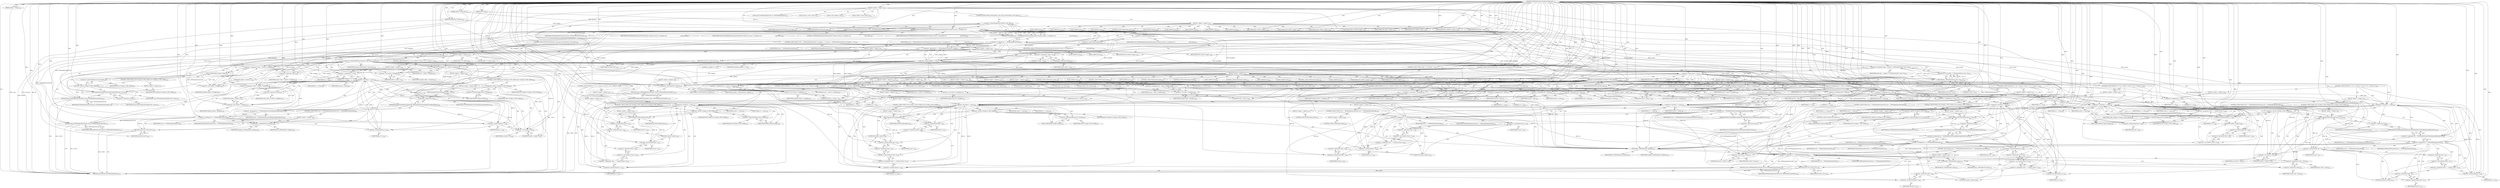 digraph "TIFFReadDirEntryLong8ArrayWithLimit" {  
"84079" [label = <(METHOD,TIFFReadDirEntryLong8ArrayWithLimit)<SUB>2417</SUB>> ]
"84080" [label = <(PARAM,TIFF *tif)<SUB>2418</SUB>> ]
"84081" [label = <(PARAM,TIFFDirEntry *direntry)<SUB>2418</SUB>> ]
"84082" [label = <(PARAM,uint64_t **value)<SUB>2419</SUB>> ]
"84083" [label = <(PARAM,uint64_t maxcount)<SUB>2419</SUB>> ]
"84084" [label = <(BLOCK,&lt;empty&gt;,&lt;empty&gt;)<SUB>2420</SUB>> ]
"84085" [label = <(LOCAL,enum TIFFReadDirEntryErr err: TIFFReadDirEntryErr)<SUB>2421</SUB>> ]
"84086" [label = <(LOCAL,uint32_t count: uint32_t)<SUB>2422</SUB>> ]
"84087" [label = <(LOCAL,void* origdata: void)<SUB>2423</SUB>> ]
"84088" [label = <(LOCAL,uint64_t* data: uint64_t)<SUB>2424</SUB>> ]
"84089" [label = <(CONTROL_STRUCTURE,switch(direntry-&gt;tdir_type),switch(direntry-&gt;tdir_type))<SUB>2425</SUB>> ]
"84090" [label = <(&lt;operator&gt;.indirectFieldAccess,direntry-&gt;tdir_type)<SUB>2425</SUB>> ]
"84091" [label = <(IDENTIFIER,direntry,switch(direntry-&gt;tdir_type))<SUB>2425</SUB>> ]
"84092" [label = <(FIELD_IDENTIFIER,tdir_type,tdir_type)<SUB>2425</SUB>> ]
"84093" [label = <(BLOCK,&lt;empty&gt;,&lt;empty&gt;)<SUB>2426</SUB>> ]
"84094" [label = <(JUMP_TARGET,case)<SUB>2427</SUB>> ]
"84095" [label = <(IDENTIFIER,TIFF_BYTE,&lt;empty&gt;)<SUB>2427</SUB>> ]
"84096" [label = <(JUMP_TARGET,case)<SUB>2428</SUB>> ]
"84097" [label = <(IDENTIFIER,TIFF_SBYTE,&lt;empty&gt;)<SUB>2428</SUB>> ]
"84098" [label = <(JUMP_TARGET,case)<SUB>2429</SUB>> ]
"84099" [label = <(IDENTIFIER,TIFF_SHORT,&lt;empty&gt;)<SUB>2429</SUB>> ]
"84100" [label = <(JUMP_TARGET,case)<SUB>2430</SUB>> ]
"84101" [label = <(IDENTIFIER,TIFF_SSHORT,&lt;empty&gt;)<SUB>2430</SUB>> ]
"84102" [label = <(JUMP_TARGET,case)<SUB>2431</SUB>> ]
"84103" [label = <(IDENTIFIER,TIFF_LONG,&lt;empty&gt;)<SUB>2431</SUB>> ]
"84104" [label = <(JUMP_TARGET,case)<SUB>2432</SUB>> ]
"84105" [label = <(IDENTIFIER,TIFF_SLONG,&lt;empty&gt;)<SUB>2432</SUB>> ]
"84106" [label = <(JUMP_TARGET,case)<SUB>2433</SUB>> ]
"84107" [label = <(IDENTIFIER,TIFF_LONG8,&lt;empty&gt;)<SUB>2433</SUB>> ]
"84108" [label = <(JUMP_TARGET,case)<SUB>2434</SUB>> ]
"84109" [label = <(IDENTIFIER,TIFF_SLONG8,&lt;empty&gt;)<SUB>2434</SUB>> ]
"84110" [label = <(CONTROL_STRUCTURE,break;,break;)<SUB>2435</SUB>> ]
"84111" [label = <(JUMP_TARGET,default)<SUB>2436</SUB>> ]
"84112" [label = <(RETURN,return (TIFFReadDirEntryErrType);,return (TIFFReadDirEntryErrType);)<SUB>2437</SUB>> ]
"84113" [label = <(IDENTIFIER,TIFFReadDirEntryErrType,return (TIFFReadDirEntryErrType);)<SUB>2437</SUB>> ]
"84114" [label = <(&lt;operator&gt;.assignment,err = TIFFReadDirEntryArrayWithLimit(tif, direntry, &amp;count, 8, &amp;origdata,\012                                         maxcount))<SUB>2439</SUB>> ]
"84115" [label = <(IDENTIFIER,err,err = TIFFReadDirEntryArrayWithLimit(tif, direntry, &amp;count, 8, &amp;origdata,\012                                         maxcount))<SUB>2439</SUB>> ]
"84116" [label = <(TIFFReadDirEntryArrayWithLimit,TIFFReadDirEntryArrayWithLimit(tif, direntry, &amp;count, 8, &amp;origdata,\012                                         maxcount))<SUB>2439</SUB>> ]
"84117" [label = <(IDENTIFIER,tif,TIFFReadDirEntryArrayWithLimit(tif, direntry, &amp;count, 8, &amp;origdata,\012                                         maxcount))<SUB>2439</SUB>> ]
"84118" [label = <(IDENTIFIER,direntry,TIFFReadDirEntryArrayWithLimit(tif, direntry, &amp;count, 8, &amp;origdata,\012                                         maxcount))<SUB>2439</SUB>> ]
"84119" [label = <(&lt;operator&gt;.addressOf,&amp;count)<SUB>2439</SUB>> ]
"84120" [label = <(IDENTIFIER,count,TIFFReadDirEntryArrayWithLimit(tif, direntry, &amp;count, 8, &amp;origdata,\012                                         maxcount))<SUB>2439</SUB>> ]
"84121" [label = <(LITERAL,8,TIFFReadDirEntryArrayWithLimit(tif, direntry, &amp;count, 8, &amp;origdata,\012                                         maxcount))<SUB>2439</SUB>> ]
"84122" [label = <(&lt;operator&gt;.addressOf,&amp;origdata)<SUB>2439</SUB>> ]
"84123" [label = <(IDENTIFIER,origdata,TIFFReadDirEntryArrayWithLimit(tif, direntry, &amp;count, 8, &amp;origdata,\012                                         maxcount))<SUB>2439</SUB>> ]
"84124" [label = <(IDENTIFIER,maxcount,TIFFReadDirEntryArrayWithLimit(tif, direntry, &amp;count, 8, &amp;origdata,\012                                         maxcount))<SUB>2440</SUB>> ]
"84125" [label = <(CONTROL_STRUCTURE,if ((err != TIFFReadDirEntryErrOk) || (origdata == 0)),if ((err != TIFFReadDirEntryErrOk) || (origdata == 0)))<SUB>2441</SUB>> ]
"84126" [label = <(&lt;operator&gt;.logicalOr,(err != TIFFReadDirEntryErrOk) || (origdata == 0))<SUB>2441</SUB>> ]
"84127" [label = <(&lt;operator&gt;.notEquals,err != TIFFReadDirEntryErrOk)<SUB>2441</SUB>> ]
"84128" [label = <(IDENTIFIER,err,err != TIFFReadDirEntryErrOk)<SUB>2441</SUB>> ]
"84129" [label = <(IDENTIFIER,TIFFReadDirEntryErrOk,err != TIFFReadDirEntryErrOk)<SUB>2441</SUB>> ]
"84130" [label = <(&lt;operator&gt;.equals,origdata == 0)<SUB>2441</SUB>> ]
"84131" [label = <(IDENTIFIER,origdata,origdata == 0)<SUB>2441</SUB>> ]
"84132" [label = <(LITERAL,0,origdata == 0)<SUB>2441</SUB>> ]
"84133" [label = <(BLOCK,&lt;empty&gt;,&lt;empty&gt;)<SUB>2442</SUB>> ]
"84134" [label = <(&lt;operator&gt;.assignment,*value = 0)<SUB>2443</SUB>> ]
"84135" [label = <(&lt;operator&gt;.indirection,*value)<SUB>2443</SUB>> ]
"84136" [label = <(IDENTIFIER,value,*value = 0)<SUB>2443</SUB>> ]
"84137" [label = <(LITERAL,0,*value = 0)<SUB>2443</SUB>> ]
"84138" [label = <(RETURN,return (err);,return (err);)<SUB>2444</SUB>> ]
"84139" [label = <(IDENTIFIER,err,return (err);)<SUB>2444</SUB>> ]
"84140" [label = <(CONTROL_STRUCTURE,switch(direntry-&gt;tdir_type),switch(direntry-&gt;tdir_type))<SUB>2446</SUB>> ]
"84141" [label = <(&lt;operator&gt;.indirectFieldAccess,direntry-&gt;tdir_type)<SUB>2446</SUB>> ]
"84142" [label = <(IDENTIFIER,direntry,switch(direntry-&gt;tdir_type))<SUB>2446</SUB>> ]
"84143" [label = <(FIELD_IDENTIFIER,tdir_type,tdir_type)<SUB>2446</SUB>> ]
"84144" [label = <(BLOCK,&lt;empty&gt;,&lt;empty&gt;)<SUB>2447</SUB>> ]
"84145" [label = <(JUMP_TARGET,case)<SUB>2448</SUB>> ]
"84146" [label = <(IDENTIFIER,TIFF_LONG8,&lt;empty&gt;)<SUB>2448</SUB>> ]
"84147" [label = <(&lt;operator&gt;.assignment,*value = (uint64_t *)origdata)<SUB>2449</SUB>> ]
"84148" [label = <(&lt;operator&gt;.indirection,*value)<SUB>2449</SUB>> ]
"84149" [label = <(IDENTIFIER,value,*value = (uint64_t *)origdata)<SUB>2449</SUB>> ]
"84150" [label = <(&lt;operator&gt;.cast,(uint64_t *)origdata)<SUB>2449</SUB>> ]
"84151" [label = <(UNKNOWN,uint64_t *,uint64_t *)<SUB>2449</SUB>> ]
"84152" [label = <(IDENTIFIER,origdata,(uint64_t *)origdata)<SUB>2449</SUB>> ]
"84153" [label = <(CONTROL_STRUCTURE,if (tif-&gt;tif_flags &amp; TIFF_SWAB),if (tif-&gt;tif_flags &amp; TIFF_SWAB))<SUB>2450</SUB>> ]
"84154" [label = <(&lt;operator&gt;.and,tif-&gt;tif_flags &amp; TIFF_SWAB)<SUB>2450</SUB>> ]
"84155" [label = <(&lt;operator&gt;.indirectFieldAccess,tif-&gt;tif_flags)<SUB>2450</SUB>> ]
"84156" [label = <(IDENTIFIER,tif,tif-&gt;tif_flags &amp; TIFF_SWAB)<SUB>2450</SUB>> ]
"84157" [label = <(FIELD_IDENTIFIER,tif_flags,tif_flags)<SUB>2450</SUB>> ]
"84158" [label = <(IDENTIFIER,TIFF_SWAB,tif-&gt;tif_flags &amp; TIFF_SWAB)<SUB>2450</SUB>> ]
"84159" [label = <(BLOCK,&lt;empty&gt;,&lt;empty&gt;)<SUB>2451</SUB>> ]
"84160" [label = <(TIFFSwabArrayOfLong8,TIFFSwabArrayOfLong8(*value, count))<SUB>2451</SUB>> ]
"84161" [label = <(&lt;operator&gt;.indirection,*value)<SUB>2451</SUB>> ]
"84162" [label = <(IDENTIFIER,value,TIFFSwabArrayOfLong8(*value, count))<SUB>2451</SUB>> ]
"84163" [label = <(IDENTIFIER,count,TIFFSwabArrayOfLong8(*value, count))<SUB>2451</SUB>> ]
"84164" [label = <(RETURN,return (TIFFReadDirEntryErrOk);,return (TIFFReadDirEntryErrOk);)<SUB>2452</SUB>> ]
"84165" [label = <(IDENTIFIER,TIFFReadDirEntryErrOk,return (TIFFReadDirEntryErrOk);)<SUB>2452</SUB>> ]
"84166" [label = <(JUMP_TARGET,case)<SUB>2453</SUB>> ]
"84167" [label = <(IDENTIFIER,TIFF_SLONG8,&lt;empty&gt;)<SUB>2453</SUB>> ]
"84168" [label = <(BLOCK,&lt;empty&gt;,&lt;empty&gt;)<SUB>2454</SUB>> ]
"84169" [label = <(LOCAL,int64_t* m: int64_t)<SUB>2455</SUB>> ]
"84170" [label = <(LOCAL,uint32_t n: uint32_t)<SUB>2456</SUB>> ]
"84171" [label = <(&lt;operator&gt;.assignment,m = (int64_t *)origdata)<SUB>2457</SUB>> ]
"84172" [label = <(IDENTIFIER,m,m = (int64_t *)origdata)<SUB>2457</SUB>> ]
"84173" [label = <(&lt;operator&gt;.cast,(int64_t *)origdata)<SUB>2457</SUB>> ]
"84174" [label = <(UNKNOWN,int64_t *,int64_t *)<SUB>2457</SUB>> ]
"84175" [label = <(IDENTIFIER,origdata,(int64_t *)origdata)<SUB>2457</SUB>> ]
"84176" [label = <(CONTROL_STRUCTURE,for (n = 0;n &lt; count;n++),for (n = 0;n &lt; count;n++))<SUB>2458</SUB>> ]
"84177" [label = <(BLOCK,&lt;empty&gt;,&lt;empty&gt;)<SUB>2458</SUB>> ]
"84178" [label = <(&lt;operator&gt;.assignment,n = 0)<SUB>2458</SUB>> ]
"84179" [label = <(IDENTIFIER,n,n = 0)<SUB>2458</SUB>> ]
"84180" [label = <(LITERAL,0,n = 0)<SUB>2458</SUB>> ]
"84181" [label = <(&lt;operator&gt;.lessThan,n &lt; count)<SUB>2458</SUB>> ]
"84182" [label = <(IDENTIFIER,n,n &lt; count)<SUB>2458</SUB>> ]
"84183" [label = <(IDENTIFIER,count,n &lt; count)<SUB>2458</SUB>> ]
"84184" [label = <(&lt;operator&gt;.postIncrement,n++)<SUB>2458</SUB>> ]
"84185" [label = <(IDENTIFIER,n,n++)<SUB>2458</SUB>> ]
"84186" [label = <(BLOCK,&lt;empty&gt;,&lt;empty&gt;)<SUB>2459</SUB>> ]
"84187" [label = <(CONTROL_STRUCTURE,if (tif-&gt;tif_flags &amp; TIFF_SWAB),if (tif-&gt;tif_flags &amp; TIFF_SWAB))<SUB>2460</SUB>> ]
"84188" [label = <(&lt;operator&gt;.and,tif-&gt;tif_flags &amp; TIFF_SWAB)<SUB>2460</SUB>> ]
"84189" [label = <(&lt;operator&gt;.indirectFieldAccess,tif-&gt;tif_flags)<SUB>2460</SUB>> ]
"84190" [label = <(IDENTIFIER,tif,tif-&gt;tif_flags &amp; TIFF_SWAB)<SUB>2460</SUB>> ]
"84191" [label = <(FIELD_IDENTIFIER,tif_flags,tif_flags)<SUB>2460</SUB>> ]
"84192" [label = <(IDENTIFIER,TIFF_SWAB,tif-&gt;tif_flags &amp; TIFF_SWAB)<SUB>2460</SUB>> ]
"84193" [label = <(BLOCK,&lt;empty&gt;,&lt;empty&gt;)<SUB>2461</SUB>> ]
"84194" [label = <(TIFFSwabLong8,TIFFSwabLong8((uint64_t *)m))<SUB>2461</SUB>> ]
"84195" [label = <(&lt;operator&gt;.cast,(uint64_t *)m)<SUB>2461</SUB>> ]
"84196" [label = <(UNKNOWN,uint64_t *,uint64_t *)<SUB>2461</SUB>> ]
"84197" [label = <(IDENTIFIER,m,(uint64_t *)m)<SUB>2461</SUB>> ]
"84198" [label = <(&lt;operator&gt;.assignment,err = TIFFReadDirEntryCheckRangeLong8Slong8(*m))<SUB>2462</SUB>> ]
"84199" [label = <(IDENTIFIER,err,err = TIFFReadDirEntryCheckRangeLong8Slong8(*m))<SUB>2462</SUB>> ]
"84200" [label = <(TIFFReadDirEntryCheckRangeLong8Slong8,TIFFReadDirEntryCheckRangeLong8Slong8(*m))<SUB>2462</SUB>> ]
"84201" [label = <(&lt;operator&gt;.indirection,*m)<SUB>2462</SUB>> ]
"84202" [label = <(IDENTIFIER,m,TIFFReadDirEntryCheckRangeLong8Slong8(*m))<SUB>2462</SUB>> ]
"84203" [label = <(CONTROL_STRUCTURE,if (err != TIFFReadDirEntryErrOk),if (err != TIFFReadDirEntryErrOk))<SUB>2463</SUB>> ]
"84204" [label = <(&lt;operator&gt;.notEquals,err != TIFFReadDirEntryErrOk)<SUB>2463</SUB>> ]
"84205" [label = <(IDENTIFIER,err,err != TIFFReadDirEntryErrOk)<SUB>2463</SUB>> ]
"84206" [label = <(IDENTIFIER,TIFFReadDirEntryErrOk,err != TIFFReadDirEntryErrOk)<SUB>2463</SUB>> ]
"84207" [label = <(BLOCK,&lt;empty&gt;,&lt;empty&gt;)<SUB>2464</SUB>> ]
"84208" [label = <(_TIFFfreeExt,_TIFFfreeExt(tif, origdata))<SUB>2465</SUB>> ]
"84209" [label = <(IDENTIFIER,tif,_TIFFfreeExt(tif, origdata))<SUB>2465</SUB>> ]
"84210" [label = <(IDENTIFIER,origdata,_TIFFfreeExt(tif, origdata))<SUB>2465</SUB>> ]
"84211" [label = <(RETURN,return (err);,return (err);)<SUB>2466</SUB>> ]
"84212" [label = <(IDENTIFIER,err,return (err);)<SUB>2466</SUB>> ]
"84213" [label = <(&lt;operator&gt;.postIncrement,m++)<SUB>2468</SUB>> ]
"84214" [label = <(IDENTIFIER,m,m++)<SUB>2468</SUB>> ]
"84215" [label = <(&lt;operator&gt;.assignment,*value = (uint64_t *)origdata)<SUB>2470</SUB>> ]
"84216" [label = <(&lt;operator&gt;.indirection,*value)<SUB>2470</SUB>> ]
"84217" [label = <(IDENTIFIER,value,*value = (uint64_t *)origdata)<SUB>2470</SUB>> ]
"84218" [label = <(&lt;operator&gt;.cast,(uint64_t *)origdata)<SUB>2470</SUB>> ]
"84219" [label = <(UNKNOWN,uint64_t *,uint64_t *)<SUB>2470</SUB>> ]
"84220" [label = <(IDENTIFIER,origdata,(uint64_t *)origdata)<SUB>2470</SUB>> ]
"84221" [label = <(RETURN,return (TIFFReadDirEntryErrOk);,return (TIFFReadDirEntryErrOk);)<SUB>2471</SUB>> ]
"84222" [label = <(IDENTIFIER,TIFFReadDirEntryErrOk,return (TIFFReadDirEntryErrOk);)<SUB>2471</SUB>> ]
"84223" [label = <(&lt;operator&gt;.assignment,data = (uint64_t *)_TIFFmallocExt(tif, count * 8))<SUB>2474</SUB>> ]
"84224" [label = <(IDENTIFIER,data,data = (uint64_t *)_TIFFmallocExt(tif, count * 8))<SUB>2474</SUB>> ]
"84225" [label = <(&lt;operator&gt;.cast,(uint64_t *)_TIFFmallocExt(tif, count * 8))<SUB>2474</SUB>> ]
"84226" [label = <(UNKNOWN,uint64_t *,uint64_t *)<SUB>2474</SUB>> ]
"84227" [label = <(_TIFFmallocExt,_TIFFmallocExt(tif, count * 8))<SUB>2474</SUB>> ]
"84228" [label = <(IDENTIFIER,tif,_TIFFmallocExt(tif, count * 8))<SUB>2474</SUB>> ]
"84229" [label = <(&lt;operator&gt;.multiplication,count * 8)<SUB>2474</SUB>> ]
"84230" [label = <(IDENTIFIER,count,count * 8)<SUB>2474</SUB>> ]
"84231" [label = <(LITERAL,8,count * 8)<SUB>2474</SUB>> ]
"84232" [label = <(CONTROL_STRUCTURE,if (data == 0),if (data == 0))<SUB>2475</SUB>> ]
"84233" [label = <(&lt;operator&gt;.equals,data == 0)<SUB>2475</SUB>> ]
"84234" [label = <(IDENTIFIER,data,data == 0)<SUB>2475</SUB>> ]
"84235" [label = <(LITERAL,0,data == 0)<SUB>2475</SUB>> ]
"84236" [label = <(BLOCK,&lt;empty&gt;,&lt;empty&gt;)<SUB>2476</SUB>> ]
"84237" [label = <(_TIFFfreeExt,_TIFFfreeExt(tif, origdata))<SUB>2477</SUB>> ]
"84238" [label = <(IDENTIFIER,tif,_TIFFfreeExt(tif, origdata))<SUB>2477</SUB>> ]
"84239" [label = <(IDENTIFIER,origdata,_TIFFfreeExt(tif, origdata))<SUB>2477</SUB>> ]
"84240" [label = <(RETURN,return (TIFFReadDirEntryErrAlloc);,return (TIFFReadDirEntryErrAlloc);)<SUB>2478</SUB>> ]
"84241" [label = <(IDENTIFIER,TIFFReadDirEntryErrAlloc,return (TIFFReadDirEntryErrAlloc);)<SUB>2478</SUB>> ]
"84242" [label = <(CONTROL_STRUCTURE,switch(direntry-&gt;tdir_type),switch(direntry-&gt;tdir_type))<SUB>2480</SUB>> ]
"84243" [label = <(&lt;operator&gt;.indirectFieldAccess,direntry-&gt;tdir_type)<SUB>2480</SUB>> ]
"84244" [label = <(IDENTIFIER,direntry,switch(direntry-&gt;tdir_type))<SUB>2480</SUB>> ]
"84245" [label = <(FIELD_IDENTIFIER,tdir_type,tdir_type)<SUB>2480</SUB>> ]
"84246" [label = <(BLOCK,&lt;empty&gt;,&lt;empty&gt;)<SUB>2481</SUB>> ]
"84247" [label = <(JUMP_TARGET,case)<SUB>2482</SUB>> ]
"84248" [label = <(IDENTIFIER,TIFF_BYTE,&lt;empty&gt;)<SUB>2482</SUB>> ]
"84249" [label = <(BLOCK,&lt;empty&gt;,&lt;empty&gt;)<SUB>2483</SUB>> ]
"84250" [label = <(LOCAL,uint8_t* ma: uint8_t)<SUB>2484</SUB>> ]
"84251" [label = <(LOCAL,uint64_t* mb: uint64_t)<SUB>2485</SUB>> ]
"84252" [label = <(LOCAL,uint32_t n: uint32_t)<SUB>2486</SUB>> ]
"84253" [label = <(&lt;operator&gt;.assignment,ma = (uint8_t *)origdata)<SUB>2487</SUB>> ]
"84254" [label = <(IDENTIFIER,ma,ma = (uint8_t *)origdata)<SUB>2487</SUB>> ]
"84255" [label = <(&lt;operator&gt;.cast,(uint8_t *)origdata)<SUB>2487</SUB>> ]
"84256" [label = <(UNKNOWN,uint8_t *,uint8_t *)<SUB>2487</SUB>> ]
"84257" [label = <(IDENTIFIER,origdata,(uint8_t *)origdata)<SUB>2487</SUB>> ]
"84258" [label = <(&lt;operator&gt;.assignment,mb = data)<SUB>2488</SUB>> ]
"84259" [label = <(IDENTIFIER,mb,mb = data)<SUB>2488</SUB>> ]
"84260" [label = <(IDENTIFIER,data,mb = data)<SUB>2488</SUB>> ]
"84261" [label = <(CONTROL_STRUCTURE,for (n = 0;n &lt; count;n++),for (n = 0;n &lt; count;n++))<SUB>2489</SUB>> ]
"84262" [label = <(BLOCK,&lt;empty&gt;,&lt;empty&gt;)<SUB>2489</SUB>> ]
"84263" [label = <(&lt;operator&gt;.assignment,n = 0)<SUB>2489</SUB>> ]
"84264" [label = <(IDENTIFIER,n,n = 0)<SUB>2489</SUB>> ]
"84265" [label = <(LITERAL,0,n = 0)<SUB>2489</SUB>> ]
"84266" [label = <(&lt;operator&gt;.lessThan,n &lt; count)<SUB>2489</SUB>> ]
"84267" [label = <(IDENTIFIER,n,n &lt; count)<SUB>2489</SUB>> ]
"84268" [label = <(IDENTIFIER,count,n &lt; count)<SUB>2489</SUB>> ]
"84269" [label = <(&lt;operator&gt;.postIncrement,n++)<SUB>2489</SUB>> ]
"84270" [label = <(IDENTIFIER,n,n++)<SUB>2489</SUB>> ]
"84271" [label = <(&lt;operator&gt;.assignment,*mb++ = (uint64_t)(*ma++))<SUB>2490</SUB>> ]
"84272" [label = <(&lt;operator&gt;.indirection,*mb++)<SUB>2490</SUB>> ]
"84273" [label = <(&lt;operator&gt;.postIncrement,mb++)<SUB>2490</SUB>> ]
"84274" [label = <(IDENTIFIER,mb,mb++)<SUB>2490</SUB>> ]
"84275" [label = <(&lt;operator&gt;.cast,(uint64_t)(*ma++))<SUB>2490</SUB>> ]
"84276" [label = <(UNKNOWN,uint64_t,uint64_t)<SUB>2490</SUB>> ]
"84277" [label = <(&lt;operator&gt;.indirection,*ma++)<SUB>2490</SUB>> ]
"84278" [label = <(&lt;operator&gt;.postIncrement,ma++)<SUB>2490</SUB>> ]
"84279" [label = <(IDENTIFIER,ma,ma++)<SUB>2490</SUB>> ]
"84280" [label = <(CONTROL_STRUCTURE,break;,break;)<SUB>2492</SUB>> ]
"84281" [label = <(JUMP_TARGET,case)<SUB>2493</SUB>> ]
"84282" [label = <(IDENTIFIER,TIFF_SBYTE,&lt;empty&gt;)<SUB>2493</SUB>> ]
"84283" [label = <(BLOCK,&lt;empty&gt;,&lt;empty&gt;)<SUB>2494</SUB>> ]
"84284" [label = <(LOCAL,int8_t* ma: int8_t)<SUB>2495</SUB>> ]
"84285" [label = <(LOCAL,uint64_t* mb: uint64_t)<SUB>2496</SUB>> ]
"84286" [label = <(LOCAL,uint32_t n: uint32_t)<SUB>2497</SUB>> ]
"84287" [label = <(&lt;operator&gt;.assignment,ma = (int8_t *)origdata)<SUB>2498</SUB>> ]
"84288" [label = <(IDENTIFIER,ma,ma = (int8_t *)origdata)<SUB>2498</SUB>> ]
"84289" [label = <(&lt;operator&gt;.cast,(int8_t *)origdata)<SUB>2498</SUB>> ]
"84290" [label = <(UNKNOWN,int8_t *,int8_t *)<SUB>2498</SUB>> ]
"84291" [label = <(IDENTIFIER,origdata,(int8_t *)origdata)<SUB>2498</SUB>> ]
"84292" [label = <(&lt;operator&gt;.assignment,mb = data)<SUB>2499</SUB>> ]
"84293" [label = <(IDENTIFIER,mb,mb = data)<SUB>2499</SUB>> ]
"84294" [label = <(IDENTIFIER,data,mb = data)<SUB>2499</SUB>> ]
"84295" [label = <(CONTROL_STRUCTURE,for (n = 0;n &lt; count;n++),for (n = 0;n &lt; count;n++))<SUB>2500</SUB>> ]
"84296" [label = <(BLOCK,&lt;empty&gt;,&lt;empty&gt;)<SUB>2500</SUB>> ]
"84297" [label = <(&lt;operator&gt;.assignment,n = 0)<SUB>2500</SUB>> ]
"84298" [label = <(IDENTIFIER,n,n = 0)<SUB>2500</SUB>> ]
"84299" [label = <(LITERAL,0,n = 0)<SUB>2500</SUB>> ]
"84300" [label = <(&lt;operator&gt;.lessThan,n &lt; count)<SUB>2500</SUB>> ]
"84301" [label = <(IDENTIFIER,n,n &lt; count)<SUB>2500</SUB>> ]
"84302" [label = <(IDENTIFIER,count,n &lt; count)<SUB>2500</SUB>> ]
"84303" [label = <(&lt;operator&gt;.postIncrement,n++)<SUB>2500</SUB>> ]
"84304" [label = <(IDENTIFIER,n,n++)<SUB>2500</SUB>> ]
"84305" [label = <(BLOCK,&lt;empty&gt;,&lt;empty&gt;)<SUB>2501</SUB>> ]
"84306" [label = <(&lt;operator&gt;.assignment,err = TIFFReadDirEntryCheckRangeLong8Sbyte(*ma))<SUB>2502</SUB>> ]
"84307" [label = <(IDENTIFIER,err,err = TIFFReadDirEntryCheckRangeLong8Sbyte(*ma))<SUB>2502</SUB>> ]
"84308" [label = <(TIFFReadDirEntryCheckRangeLong8Sbyte,TIFFReadDirEntryCheckRangeLong8Sbyte(*ma))<SUB>2502</SUB>> ]
"84309" [label = <(&lt;operator&gt;.indirection,*ma)<SUB>2502</SUB>> ]
"84310" [label = <(IDENTIFIER,ma,TIFFReadDirEntryCheckRangeLong8Sbyte(*ma))<SUB>2502</SUB>> ]
"84311" [label = <(CONTROL_STRUCTURE,if (err != TIFFReadDirEntryErrOk),if (err != TIFFReadDirEntryErrOk))<SUB>2503</SUB>> ]
"84312" [label = <(&lt;operator&gt;.notEquals,err != TIFFReadDirEntryErrOk)<SUB>2503</SUB>> ]
"84313" [label = <(IDENTIFIER,err,err != TIFFReadDirEntryErrOk)<SUB>2503</SUB>> ]
"84314" [label = <(IDENTIFIER,TIFFReadDirEntryErrOk,err != TIFFReadDirEntryErrOk)<SUB>2503</SUB>> ]
"84315" [label = <(BLOCK,&lt;empty&gt;,&lt;empty&gt;)<SUB>2504</SUB>> ]
"84316" [label = <(CONTROL_STRUCTURE,break;,break;)<SUB>2504</SUB>> ]
"84317" [label = <(&lt;operator&gt;.assignment,*mb++ = (uint64_t)(*ma++))<SUB>2505</SUB>> ]
"84318" [label = <(&lt;operator&gt;.indirection,*mb++)<SUB>2505</SUB>> ]
"84319" [label = <(&lt;operator&gt;.postIncrement,mb++)<SUB>2505</SUB>> ]
"84320" [label = <(IDENTIFIER,mb,mb++)<SUB>2505</SUB>> ]
"84321" [label = <(&lt;operator&gt;.cast,(uint64_t)(*ma++))<SUB>2505</SUB>> ]
"84322" [label = <(UNKNOWN,uint64_t,uint64_t)<SUB>2505</SUB>> ]
"84323" [label = <(&lt;operator&gt;.indirection,*ma++)<SUB>2505</SUB>> ]
"84324" [label = <(&lt;operator&gt;.postIncrement,ma++)<SUB>2505</SUB>> ]
"84325" [label = <(IDENTIFIER,ma,ma++)<SUB>2505</SUB>> ]
"84326" [label = <(CONTROL_STRUCTURE,break;,break;)<SUB>2508</SUB>> ]
"84327" [label = <(JUMP_TARGET,case)<SUB>2509</SUB>> ]
"84328" [label = <(IDENTIFIER,TIFF_SHORT,&lt;empty&gt;)<SUB>2509</SUB>> ]
"84329" [label = <(BLOCK,&lt;empty&gt;,&lt;empty&gt;)<SUB>2510</SUB>> ]
"84330" [label = <(LOCAL,uint16_t* ma: uint16_t)<SUB>2511</SUB>> ]
"84331" [label = <(LOCAL,uint64_t* mb: uint64_t)<SUB>2512</SUB>> ]
"84332" [label = <(LOCAL,uint32_t n: uint32_t)<SUB>2513</SUB>> ]
"84333" [label = <(&lt;operator&gt;.assignment,ma = (uint16_t *)origdata)<SUB>2514</SUB>> ]
"84334" [label = <(IDENTIFIER,ma,ma = (uint16_t *)origdata)<SUB>2514</SUB>> ]
"84335" [label = <(&lt;operator&gt;.cast,(uint16_t *)origdata)<SUB>2514</SUB>> ]
"84336" [label = <(UNKNOWN,uint16_t *,uint16_t *)<SUB>2514</SUB>> ]
"84337" [label = <(IDENTIFIER,origdata,(uint16_t *)origdata)<SUB>2514</SUB>> ]
"84338" [label = <(&lt;operator&gt;.assignment,mb = data)<SUB>2515</SUB>> ]
"84339" [label = <(IDENTIFIER,mb,mb = data)<SUB>2515</SUB>> ]
"84340" [label = <(IDENTIFIER,data,mb = data)<SUB>2515</SUB>> ]
"84341" [label = <(CONTROL_STRUCTURE,for (n = 0;n &lt; count;n++),for (n = 0;n &lt; count;n++))<SUB>2516</SUB>> ]
"84342" [label = <(BLOCK,&lt;empty&gt;,&lt;empty&gt;)<SUB>2516</SUB>> ]
"84343" [label = <(&lt;operator&gt;.assignment,n = 0)<SUB>2516</SUB>> ]
"84344" [label = <(IDENTIFIER,n,n = 0)<SUB>2516</SUB>> ]
"84345" [label = <(LITERAL,0,n = 0)<SUB>2516</SUB>> ]
"84346" [label = <(&lt;operator&gt;.lessThan,n &lt; count)<SUB>2516</SUB>> ]
"84347" [label = <(IDENTIFIER,n,n &lt; count)<SUB>2516</SUB>> ]
"84348" [label = <(IDENTIFIER,count,n &lt; count)<SUB>2516</SUB>> ]
"84349" [label = <(&lt;operator&gt;.postIncrement,n++)<SUB>2516</SUB>> ]
"84350" [label = <(IDENTIFIER,n,n++)<SUB>2516</SUB>> ]
"84351" [label = <(BLOCK,&lt;empty&gt;,&lt;empty&gt;)<SUB>2517</SUB>> ]
"84352" [label = <(CONTROL_STRUCTURE,if (tif-&gt;tif_flags &amp; TIFF_SWAB),if (tif-&gt;tif_flags &amp; TIFF_SWAB))<SUB>2518</SUB>> ]
"84353" [label = <(&lt;operator&gt;.and,tif-&gt;tif_flags &amp; TIFF_SWAB)<SUB>2518</SUB>> ]
"84354" [label = <(&lt;operator&gt;.indirectFieldAccess,tif-&gt;tif_flags)<SUB>2518</SUB>> ]
"84355" [label = <(IDENTIFIER,tif,tif-&gt;tif_flags &amp; TIFF_SWAB)<SUB>2518</SUB>> ]
"84356" [label = <(FIELD_IDENTIFIER,tif_flags,tif_flags)<SUB>2518</SUB>> ]
"84357" [label = <(IDENTIFIER,TIFF_SWAB,tif-&gt;tif_flags &amp; TIFF_SWAB)<SUB>2518</SUB>> ]
"84358" [label = <(BLOCK,&lt;empty&gt;,&lt;empty&gt;)<SUB>2519</SUB>> ]
"84359" [label = <(TIFFSwabShort,TIFFSwabShort(ma))<SUB>2519</SUB>> ]
"84360" [label = <(IDENTIFIER,ma,TIFFSwabShort(ma))<SUB>2519</SUB>> ]
"84361" [label = <(&lt;operator&gt;.assignment,*mb++ = (uint64_t)(*ma++))<SUB>2520</SUB>> ]
"84362" [label = <(&lt;operator&gt;.indirection,*mb++)<SUB>2520</SUB>> ]
"84363" [label = <(&lt;operator&gt;.postIncrement,mb++)<SUB>2520</SUB>> ]
"84364" [label = <(IDENTIFIER,mb,mb++)<SUB>2520</SUB>> ]
"84365" [label = <(&lt;operator&gt;.cast,(uint64_t)(*ma++))<SUB>2520</SUB>> ]
"84366" [label = <(UNKNOWN,uint64_t,uint64_t)<SUB>2520</SUB>> ]
"84367" [label = <(&lt;operator&gt;.indirection,*ma++)<SUB>2520</SUB>> ]
"84368" [label = <(&lt;operator&gt;.postIncrement,ma++)<SUB>2520</SUB>> ]
"84369" [label = <(IDENTIFIER,ma,ma++)<SUB>2520</SUB>> ]
"84370" [label = <(CONTROL_STRUCTURE,break;,break;)<SUB>2523</SUB>> ]
"84371" [label = <(JUMP_TARGET,case)<SUB>2524</SUB>> ]
"84372" [label = <(IDENTIFIER,TIFF_SSHORT,&lt;empty&gt;)<SUB>2524</SUB>> ]
"84373" [label = <(BLOCK,&lt;empty&gt;,&lt;empty&gt;)<SUB>2525</SUB>> ]
"84374" [label = <(LOCAL,int16_t* ma: int16_t)<SUB>2526</SUB>> ]
"84375" [label = <(LOCAL,uint64_t* mb: uint64_t)<SUB>2527</SUB>> ]
"84376" [label = <(LOCAL,uint32_t n: uint32_t)<SUB>2528</SUB>> ]
"84377" [label = <(&lt;operator&gt;.assignment,ma = (int16_t *)origdata)<SUB>2529</SUB>> ]
"84378" [label = <(IDENTIFIER,ma,ma = (int16_t *)origdata)<SUB>2529</SUB>> ]
"84379" [label = <(&lt;operator&gt;.cast,(int16_t *)origdata)<SUB>2529</SUB>> ]
"84380" [label = <(UNKNOWN,int16_t *,int16_t *)<SUB>2529</SUB>> ]
"84381" [label = <(IDENTIFIER,origdata,(int16_t *)origdata)<SUB>2529</SUB>> ]
"84382" [label = <(&lt;operator&gt;.assignment,mb = data)<SUB>2530</SUB>> ]
"84383" [label = <(IDENTIFIER,mb,mb = data)<SUB>2530</SUB>> ]
"84384" [label = <(IDENTIFIER,data,mb = data)<SUB>2530</SUB>> ]
"84385" [label = <(CONTROL_STRUCTURE,for (n = 0;n &lt; count;n++),for (n = 0;n &lt; count;n++))<SUB>2531</SUB>> ]
"84386" [label = <(BLOCK,&lt;empty&gt;,&lt;empty&gt;)<SUB>2531</SUB>> ]
"84387" [label = <(&lt;operator&gt;.assignment,n = 0)<SUB>2531</SUB>> ]
"84388" [label = <(IDENTIFIER,n,n = 0)<SUB>2531</SUB>> ]
"84389" [label = <(LITERAL,0,n = 0)<SUB>2531</SUB>> ]
"84390" [label = <(&lt;operator&gt;.lessThan,n &lt; count)<SUB>2531</SUB>> ]
"84391" [label = <(IDENTIFIER,n,n &lt; count)<SUB>2531</SUB>> ]
"84392" [label = <(IDENTIFIER,count,n &lt; count)<SUB>2531</SUB>> ]
"84393" [label = <(&lt;operator&gt;.postIncrement,n++)<SUB>2531</SUB>> ]
"84394" [label = <(IDENTIFIER,n,n++)<SUB>2531</SUB>> ]
"84395" [label = <(BLOCK,&lt;empty&gt;,&lt;empty&gt;)<SUB>2532</SUB>> ]
"84396" [label = <(CONTROL_STRUCTURE,if (tif-&gt;tif_flags &amp; TIFF_SWAB),if (tif-&gt;tif_flags &amp; TIFF_SWAB))<SUB>2533</SUB>> ]
"84397" [label = <(&lt;operator&gt;.and,tif-&gt;tif_flags &amp; TIFF_SWAB)<SUB>2533</SUB>> ]
"84398" [label = <(&lt;operator&gt;.indirectFieldAccess,tif-&gt;tif_flags)<SUB>2533</SUB>> ]
"84399" [label = <(IDENTIFIER,tif,tif-&gt;tif_flags &amp; TIFF_SWAB)<SUB>2533</SUB>> ]
"84400" [label = <(FIELD_IDENTIFIER,tif_flags,tif_flags)<SUB>2533</SUB>> ]
"84401" [label = <(IDENTIFIER,TIFF_SWAB,tif-&gt;tif_flags &amp; TIFF_SWAB)<SUB>2533</SUB>> ]
"84402" [label = <(BLOCK,&lt;empty&gt;,&lt;empty&gt;)<SUB>2534</SUB>> ]
"84403" [label = <(TIFFSwabShort,TIFFSwabShort((uint16_t *)ma))<SUB>2534</SUB>> ]
"84404" [label = <(&lt;operator&gt;.cast,(uint16_t *)ma)<SUB>2534</SUB>> ]
"84405" [label = <(UNKNOWN,uint16_t *,uint16_t *)<SUB>2534</SUB>> ]
"84406" [label = <(IDENTIFIER,ma,(uint16_t *)ma)<SUB>2534</SUB>> ]
"84407" [label = <(&lt;operator&gt;.assignment,err = TIFFReadDirEntryCheckRangeLong8Sshort(*ma))<SUB>2535</SUB>> ]
"84408" [label = <(IDENTIFIER,err,err = TIFFReadDirEntryCheckRangeLong8Sshort(*ma))<SUB>2535</SUB>> ]
"84409" [label = <(TIFFReadDirEntryCheckRangeLong8Sshort,TIFFReadDirEntryCheckRangeLong8Sshort(*ma))<SUB>2535</SUB>> ]
"84410" [label = <(&lt;operator&gt;.indirection,*ma)<SUB>2535</SUB>> ]
"84411" [label = <(IDENTIFIER,ma,TIFFReadDirEntryCheckRangeLong8Sshort(*ma))<SUB>2535</SUB>> ]
"84412" [label = <(CONTROL_STRUCTURE,if (err != TIFFReadDirEntryErrOk),if (err != TIFFReadDirEntryErrOk))<SUB>2536</SUB>> ]
"84413" [label = <(&lt;operator&gt;.notEquals,err != TIFFReadDirEntryErrOk)<SUB>2536</SUB>> ]
"84414" [label = <(IDENTIFIER,err,err != TIFFReadDirEntryErrOk)<SUB>2536</SUB>> ]
"84415" [label = <(IDENTIFIER,TIFFReadDirEntryErrOk,err != TIFFReadDirEntryErrOk)<SUB>2536</SUB>> ]
"84416" [label = <(BLOCK,&lt;empty&gt;,&lt;empty&gt;)<SUB>2537</SUB>> ]
"84417" [label = <(CONTROL_STRUCTURE,break;,break;)<SUB>2537</SUB>> ]
"84418" [label = <(&lt;operator&gt;.assignment,*mb++ = (uint64_t)(*ma++))<SUB>2538</SUB>> ]
"84419" [label = <(&lt;operator&gt;.indirection,*mb++)<SUB>2538</SUB>> ]
"84420" [label = <(&lt;operator&gt;.postIncrement,mb++)<SUB>2538</SUB>> ]
"84421" [label = <(IDENTIFIER,mb,mb++)<SUB>2538</SUB>> ]
"84422" [label = <(&lt;operator&gt;.cast,(uint64_t)(*ma++))<SUB>2538</SUB>> ]
"84423" [label = <(UNKNOWN,uint64_t,uint64_t)<SUB>2538</SUB>> ]
"84424" [label = <(&lt;operator&gt;.indirection,*ma++)<SUB>2538</SUB>> ]
"84425" [label = <(&lt;operator&gt;.postIncrement,ma++)<SUB>2538</SUB>> ]
"84426" [label = <(IDENTIFIER,ma,ma++)<SUB>2538</SUB>> ]
"84427" [label = <(CONTROL_STRUCTURE,break;,break;)<SUB>2541</SUB>> ]
"84428" [label = <(JUMP_TARGET,case)<SUB>2542</SUB>> ]
"84429" [label = <(IDENTIFIER,TIFF_LONG,&lt;empty&gt;)<SUB>2542</SUB>> ]
"84430" [label = <(BLOCK,&lt;empty&gt;,&lt;empty&gt;)<SUB>2543</SUB>> ]
"84431" [label = <(LOCAL,uint32_t* ma: uint32_t)<SUB>2544</SUB>> ]
"84432" [label = <(LOCAL,uint64_t* mb: uint64_t)<SUB>2545</SUB>> ]
"84433" [label = <(LOCAL,uint32_t n: uint32_t)<SUB>2546</SUB>> ]
"84434" [label = <(&lt;operator&gt;.assignment,ma = (uint32_t *)origdata)<SUB>2547</SUB>> ]
"84435" [label = <(IDENTIFIER,ma,ma = (uint32_t *)origdata)<SUB>2547</SUB>> ]
"84436" [label = <(&lt;operator&gt;.cast,(uint32_t *)origdata)<SUB>2547</SUB>> ]
"84437" [label = <(UNKNOWN,uint32_t *,uint32_t *)<SUB>2547</SUB>> ]
"84438" [label = <(IDENTIFIER,origdata,(uint32_t *)origdata)<SUB>2547</SUB>> ]
"84439" [label = <(&lt;operator&gt;.assignment,mb = data)<SUB>2548</SUB>> ]
"84440" [label = <(IDENTIFIER,mb,mb = data)<SUB>2548</SUB>> ]
"84441" [label = <(IDENTIFIER,data,mb = data)<SUB>2548</SUB>> ]
"84442" [label = <(CONTROL_STRUCTURE,for (n = 0;n &lt; count;n++),for (n = 0;n &lt; count;n++))<SUB>2549</SUB>> ]
"84443" [label = <(BLOCK,&lt;empty&gt;,&lt;empty&gt;)<SUB>2549</SUB>> ]
"84444" [label = <(&lt;operator&gt;.assignment,n = 0)<SUB>2549</SUB>> ]
"84445" [label = <(IDENTIFIER,n,n = 0)<SUB>2549</SUB>> ]
"84446" [label = <(LITERAL,0,n = 0)<SUB>2549</SUB>> ]
"84447" [label = <(&lt;operator&gt;.lessThan,n &lt; count)<SUB>2549</SUB>> ]
"84448" [label = <(IDENTIFIER,n,n &lt; count)<SUB>2549</SUB>> ]
"84449" [label = <(IDENTIFIER,count,n &lt; count)<SUB>2549</SUB>> ]
"84450" [label = <(&lt;operator&gt;.postIncrement,n++)<SUB>2549</SUB>> ]
"84451" [label = <(IDENTIFIER,n,n++)<SUB>2549</SUB>> ]
"84452" [label = <(BLOCK,&lt;empty&gt;,&lt;empty&gt;)<SUB>2550</SUB>> ]
"84453" [label = <(CONTROL_STRUCTURE,if (tif-&gt;tif_flags &amp; TIFF_SWAB),if (tif-&gt;tif_flags &amp; TIFF_SWAB))<SUB>2551</SUB>> ]
"84454" [label = <(&lt;operator&gt;.and,tif-&gt;tif_flags &amp; TIFF_SWAB)<SUB>2551</SUB>> ]
"84455" [label = <(&lt;operator&gt;.indirectFieldAccess,tif-&gt;tif_flags)<SUB>2551</SUB>> ]
"84456" [label = <(IDENTIFIER,tif,tif-&gt;tif_flags &amp; TIFF_SWAB)<SUB>2551</SUB>> ]
"84457" [label = <(FIELD_IDENTIFIER,tif_flags,tif_flags)<SUB>2551</SUB>> ]
"84458" [label = <(IDENTIFIER,TIFF_SWAB,tif-&gt;tif_flags &amp; TIFF_SWAB)<SUB>2551</SUB>> ]
"84459" [label = <(BLOCK,&lt;empty&gt;,&lt;empty&gt;)<SUB>2552</SUB>> ]
"84460" [label = <(TIFFSwabLong,TIFFSwabLong(ma))<SUB>2552</SUB>> ]
"84461" [label = <(IDENTIFIER,ma,TIFFSwabLong(ma))<SUB>2552</SUB>> ]
"84462" [label = <(&lt;operator&gt;.assignment,*mb++ = (uint64_t)(*ma++))<SUB>2553</SUB>> ]
"84463" [label = <(&lt;operator&gt;.indirection,*mb++)<SUB>2553</SUB>> ]
"84464" [label = <(&lt;operator&gt;.postIncrement,mb++)<SUB>2553</SUB>> ]
"84465" [label = <(IDENTIFIER,mb,mb++)<SUB>2553</SUB>> ]
"84466" [label = <(&lt;operator&gt;.cast,(uint64_t)(*ma++))<SUB>2553</SUB>> ]
"84467" [label = <(UNKNOWN,uint64_t,uint64_t)<SUB>2553</SUB>> ]
"84468" [label = <(&lt;operator&gt;.indirection,*ma++)<SUB>2553</SUB>> ]
"84469" [label = <(&lt;operator&gt;.postIncrement,ma++)<SUB>2553</SUB>> ]
"84470" [label = <(IDENTIFIER,ma,ma++)<SUB>2553</SUB>> ]
"84471" [label = <(CONTROL_STRUCTURE,break;,break;)<SUB>2556</SUB>> ]
"84472" [label = <(JUMP_TARGET,case)<SUB>2557</SUB>> ]
"84473" [label = <(IDENTIFIER,TIFF_SLONG,&lt;empty&gt;)<SUB>2557</SUB>> ]
"84474" [label = <(BLOCK,&lt;empty&gt;,&lt;empty&gt;)<SUB>2558</SUB>> ]
"84475" [label = <(LOCAL,int32_t* ma: int32_t)<SUB>2559</SUB>> ]
"84476" [label = <(LOCAL,uint64_t* mb: uint64_t)<SUB>2560</SUB>> ]
"84477" [label = <(LOCAL,uint32_t n: uint32_t)<SUB>2561</SUB>> ]
"84478" [label = <(&lt;operator&gt;.assignment,ma = (int32_t *)origdata)<SUB>2562</SUB>> ]
"84479" [label = <(IDENTIFIER,ma,ma = (int32_t *)origdata)<SUB>2562</SUB>> ]
"84480" [label = <(&lt;operator&gt;.cast,(int32_t *)origdata)<SUB>2562</SUB>> ]
"84481" [label = <(UNKNOWN,int32_t *,int32_t *)<SUB>2562</SUB>> ]
"84482" [label = <(IDENTIFIER,origdata,(int32_t *)origdata)<SUB>2562</SUB>> ]
"84483" [label = <(&lt;operator&gt;.assignment,mb = data)<SUB>2563</SUB>> ]
"84484" [label = <(IDENTIFIER,mb,mb = data)<SUB>2563</SUB>> ]
"84485" [label = <(IDENTIFIER,data,mb = data)<SUB>2563</SUB>> ]
"84486" [label = <(CONTROL_STRUCTURE,for (n = 0;n &lt; count;n++),for (n = 0;n &lt; count;n++))<SUB>2564</SUB>> ]
"84487" [label = <(BLOCK,&lt;empty&gt;,&lt;empty&gt;)<SUB>2564</SUB>> ]
"84488" [label = <(&lt;operator&gt;.assignment,n = 0)<SUB>2564</SUB>> ]
"84489" [label = <(IDENTIFIER,n,n = 0)<SUB>2564</SUB>> ]
"84490" [label = <(LITERAL,0,n = 0)<SUB>2564</SUB>> ]
"84491" [label = <(&lt;operator&gt;.lessThan,n &lt; count)<SUB>2564</SUB>> ]
"84492" [label = <(IDENTIFIER,n,n &lt; count)<SUB>2564</SUB>> ]
"84493" [label = <(IDENTIFIER,count,n &lt; count)<SUB>2564</SUB>> ]
"84494" [label = <(&lt;operator&gt;.postIncrement,n++)<SUB>2564</SUB>> ]
"84495" [label = <(IDENTIFIER,n,n++)<SUB>2564</SUB>> ]
"84496" [label = <(BLOCK,&lt;empty&gt;,&lt;empty&gt;)<SUB>2565</SUB>> ]
"84497" [label = <(CONTROL_STRUCTURE,if (tif-&gt;tif_flags &amp; TIFF_SWAB),if (tif-&gt;tif_flags &amp; TIFF_SWAB))<SUB>2566</SUB>> ]
"84498" [label = <(&lt;operator&gt;.and,tif-&gt;tif_flags &amp; TIFF_SWAB)<SUB>2566</SUB>> ]
"84499" [label = <(&lt;operator&gt;.indirectFieldAccess,tif-&gt;tif_flags)<SUB>2566</SUB>> ]
"84500" [label = <(IDENTIFIER,tif,tif-&gt;tif_flags &amp; TIFF_SWAB)<SUB>2566</SUB>> ]
"84501" [label = <(FIELD_IDENTIFIER,tif_flags,tif_flags)<SUB>2566</SUB>> ]
"84502" [label = <(IDENTIFIER,TIFF_SWAB,tif-&gt;tif_flags &amp; TIFF_SWAB)<SUB>2566</SUB>> ]
"84503" [label = <(BLOCK,&lt;empty&gt;,&lt;empty&gt;)<SUB>2567</SUB>> ]
"84504" [label = <(TIFFSwabLong,TIFFSwabLong((uint32_t *)ma))<SUB>2567</SUB>> ]
"84505" [label = <(&lt;operator&gt;.cast,(uint32_t *)ma)<SUB>2567</SUB>> ]
"84506" [label = <(UNKNOWN,uint32_t *,uint32_t *)<SUB>2567</SUB>> ]
"84507" [label = <(IDENTIFIER,ma,(uint32_t *)ma)<SUB>2567</SUB>> ]
"84508" [label = <(&lt;operator&gt;.assignment,err = TIFFReadDirEntryCheckRangeLong8Slong(*ma))<SUB>2568</SUB>> ]
"84509" [label = <(IDENTIFIER,err,err = TIFFReadDirEntryCheckRangeLong8Slong(*ma))<SUB>2568</SUB>> ]
"84510" [label = <(TIFFReadDirEntryCheckRangeLong8Slong,TIFFReadDirEntryCheckRangeLong8Slong(*ma))<SUB>2568</SUB>> ]
"84511" [label = <(&lt;operator&gt;.indirection,*ma)<SUB>2568</SUB>> ]
"84512" [label = <(IDENTIFIER,ma,TIFFReadDirEntryCheckRangeLong8Slong(*ma))<SUB>2568</SUB>> ]
"84513" [label = <(CONTROL_STRUCTURE,if (err != TIFFReadDirEntryErrOk),if (err != TIFFReadDirEntryErrOk))<SUB>2569</SUB>> ]
"84514" [label = <(&lt;operator&gt;.notEquals,err != TIFFReadDirEntryErrOk)<SUB>2569</SUB>> ]
"84515" [label = <(IDENTIFIER,err,err != TIFFReadDirEntryErrOk)<SUB>2569</SUB>> ]
"84516" [label = <(IDENTIFIER,TIFFReadDirEntryErrOk,err != TIFFReadDirEntryErrOk)<SUB>2569</SUB>> ]
"84517" [label = <(BLOCK,&lt;empty&gt;,&lt;empty&gt;)<SUB>2570</SUB>> ]
"84518" [label = <(CONTROL_STRUCTURE,break;,break;)<SUB>2570</SUB>> ]
"84519" [label = <(&lt;operator&gt;.assignment,*mb++ = (uint64_t)(*ma++))<SUB>2571</SUB>> ]
"84520" [label = <(&lt;operator&gt;.indirection,*mb++)<SUB>2571</SUB>> ]
"84521" [label = <(&lt;operator&gt;.postIncrement,mb++)<SUB>2571</SUB>> ]
"84522" [label = <(IDENTIFIER,mb,mb++)<SUB>2571</SUB>> ]
"84523" [label = <(&lt;operator&gt;.cast,(uint64_t)(*ma++))<SUB>2571</SUB>> ]
"84524" [label = <(UNKNOWN,uint64_t,uint64_t)<SUB>2571</SUB>> ]
"84525" [label = <(&lt;operator&gt;.indirection,*ma++)<SUB>2571</SUB>> ]
"84526" [label = <(&lt;operator&gt;.postIncrement,ma++)<SUB>2571</SUB>> ]
"84527" [label = <(IDENTIFIER,ma,ma++)<SUB>2571</SUB>> ]
"84528" [label = <(CONTROL_STRUCTURE,break;,break;)<SUB>2574</SUB>> ]
"84529" [label = <(_TIFFfreeExt,_TIFFfreeExt(tif, origdata))<SUB>2576</SUB>> ]
"84530" [label = <(IDENTIFIER,tif,_TIFFfreeExt(tif, origdata))<SUB>2576</SUB>> ]
"84531" [label = <(IDENTIFIER,origdata,_TIFFfreeExt(tif, origdata))<SUB>2576</SUB>> ]
"84532" [label = <(CONTROL_STRUCTURE,if (err != TIFFReadDirEntryErrOk),if (err != TIFFReadDirEntryErrOk))<SUB>2577</SUB>> ]
"84533" [label = <(&lt;operator&gt;.notEquals,err != TIFFReadDirEntryErrOk)<SUB>2577</SUB>> ]
"84534" [label = <(IDENTIFIER,err,err != TIFFReadDirEntryErrOk)<SUB>2577</SUB>> ]
"84535" [label = <(IDENTIFIER,TIFFReadDirEntryErrOk,err != TIFFReadDirEntryErrOk)<SUB>2577</SUB>> ]
"84536" [label = <(BLOCK,&lt;empty&gt;,&lt;empty&gt;)<SUB>2578</SUB>> ]
"84537" [label = <(_TIFFfreeExt,_TIFFfreeExt(tif, data))<SUB>2579</SUB>> ]
"84538" [label = <(IDENTIFIER,tif,_TIFFfreeExt(tif, data))<SUB>2579</SUB>> ]
"84539" [label = <(IDENTIFIER,data,_TIFFfreeExt(tif, data))<SUB>2579</SUB>> ]
"84540" [label = <(RETURN,return (err);,return (err);)<SUB>2580</SUB>> ]
"84541" [label = <(IDENTIFIER,err,return (err);)<SUB>2580</SUB>> ]
"84542" [label = <(&lt;operator&gt;.assignment,*value = data)<SUB>2582</SUB>> ]
"84543" [label = <(&lt;operator&gt;.indirection,*value)<SUB>2582</SUB>> ]
"84544" [label = <(IDENTIFIER,value,*value = data)<SUB>2582</SUB>> ]
"84545" [label = <(IDENTIFIER,data,*value = data)<SUB>2582</SUB>> ]
"84546" [label = <(RETURN,return (TIFFReadDirEntryErrOk);,return (TIFFReadDirEntryErrOk);)<SUB>2583</SUB>> ]
"84547" [label = <(IDENTIFIER,TIFFReadDirEntryErrOk,return (TIFFReadDirEntryErrOk);)<SUB>2583</SUB>> ]
"84548" [label = <(METHOD_RETURN,enum TIFFReadDirEntryErr)<SUB>2417</SUB>> ]
  "84079" -> "84080"  [ label = "AST: "] 
  "84079" -> "84081"  [ label = "AST: "] 
  "84079" -> "84082"  [ label = "AST: "] 
  "84079" -> "84083"  [ label = "AST: "] 
  "84079" -> "84084"  [ label = "AST: "] 
  "84079" -> "84548"  [ label = "AST: "] 
  "84084" -> "84085"  [ label = "AST: "] 
  "84084" -> "84086"  [ label = "AST: "] 
  "84084" -> "84087"  [ label = "AST: "] 
  "84084" -> "84088"  [ label = "AST: "] 
  "84084" -> "84089"  [ label = "AST: "] 
  "84084" -> "84114"  [ label = "AST: "] 
  "84084" -> "84125"  [ label = "AST: "] 
  "84084" -> "84140"  [ label = "AST: "] 
  "84084" -> "84223"  [ label = "AST: "] 
  "84084" -> "84232"  [ label = "AST: "] 
  "84084" -> "84242"  [ label = "AST: "] 
  "84084" -> "84529"  [ label = "AST: "] 
  "84084" -> "84532"  [ label = "AST: "] 
  "84084" -> "84542"  [ label = "AST: "] 
  "84084" -> "84546"  [ label = "AST: "] 
  "84089" -> "84090"  [ label = "AST: "] 
  "84089" -> "84093"  [ label = "AST: "] 
  "84090" -> "84091"  [ label = "AST: "] 
  "84090" -> "84092"  [ label = "AST: "] 
  "84093" -> "84094"  [ label = "AST: "] 
  "84093" -> "84095"  [ label = "AST: "] 
  "84093" -> "84096"  [ label = "AST: "] 
  "84093" -> "84097"  [ label = "AST: "] 
  "84093" -> "84098"  [ label = "AST: "] 
  "84093" -> "84099"  [ label = "AST: "] 
  "84093" -> "84100"  [ label = "AST: "] 
  "84093" -> "84101"  [ label = "AST: "] 
  "84093" -> "84102"  [ label = "AST: "] 
  "84093" -> "84103"  [ label = "AST: "] 
  "84093" -> "84104"  [ label = "AST: "] 
  "84093" -> "84105"  [ label = "AST: "] 
  "84093" -> "84106"  [ label = "AST: "] 
  "84093" -> "84107"  [ label = "AST: "] 
  "84093" -> "84108"  [ label = "AST: "] 
  "84093" -> "84109"  [ label = "AST: "] 
  "84093" -> "84110"  [ label = "AST: "] 
  "84093" -> "84111"  [ label = "AST: "] 
  "84093" -> "84112"  [ label = "AST: "] 
  "84112" -> "84113"  [ label = "AST: "] 
  "84114" -> "84115"  [ label = "AST: "] 
  "84114" -> "84116"  [ label = "AST: "] 
  "84116" -> "84117"  [ label = "AST: "] 
  "84116" -> "84118"  [ label = "AST: "] 
  "84116" -> "84119"  [ label = "AST: "] 
  "84116" -> "84121"  [ label = "AST: "] 
  "84116" -> "84122"  [ label = "AST: "] 
  "84116" -> "84124"  [ label = "AST: "] 
  "84119" -> "84120"  [ label = "AST: "] 
  "84122" -> "84123"  [ label = "AST: "] 
  "84125" -> "84126"  [ label = "AST: "] 
  "84125" -> "84133"  [ label = "AST: "] 
  "84126" -> "84127"  [ label = "AST: "] 
  "84126" -> "84130"  [ label = "AST: "] 
  "84127" -> "84128"  [ label = "AST: "] 
  "84127" -> "84129"  [ label = "AST: "] 
  "84130" -> "84131"  [ label = "AST: "] 
  "84130" -> "84132"  [ label = "AST: "] 
  "84133" -> "84134"  [ label = "AST: "] 
  "84133" -> "84138"  [ label = "AST: "] 
  "84134" -> "84135"  [ label = "AST: "] 
  "84134" -> "84137"  [ label = "AST: "] 
  "84135" -> "84136"  [ label = "AST: "] 
  "84138" -> "84139"  [ label = "AST: "] 
  "84140" -> "84141"  [ label = "AST: "] 
  "84140" -> "84144"  [ label = "AST: "] 
  "84141" -> "84142"  [ label = "AST: "] 
  "84141" -> "84143"  [ label = "AST: "] 
  "84144" -> "84145"  [ label = "AST: "] 
  "84144" -> "84146"  [ label = "AST: "] 
  "84144" -> "84147"  [ label = "AST: "] 
  "84144" -> "84153"  [ label = "AST: "] 
  "84144" -> "84164"  [ label = "AST: "] 
  "84144" -> "84166"  [ label = "AST: "] 
  "84144" -> "84167"  [ label = "AST: "] 
  "84144" -> "84168"  [ label = "AST: "] 
  "84147" -> "84148"  [ label = "AST: "] 
  "84147" -> "84150"  [ label = "AST: "] 
  "84148" -> "84149"  [ label = "AST: "] 
  "84150" -> "84151"  [ label = "AST: "] 
  "84150" -> "84152"  [ label = "AST: "] 
  "84153" -> "84154"  [ label = "AST: "] 
  "84153" -> "84159"  [ label = "AST: "] 
  "84154" -> "84155"  [ label = "AST: "] 
  "84154" -> "84158"  [ label = "AST: "] 
  "84155" -> "84156"  [ label = "AST: "] 
  "84155" -> "84157"  [ label = "AST: "] 
  "84159" -> "84160"  [ label = "AST: "] 
  "84160" -> "84161"  [ label = "AST: "] 
  "84160" -> "84163"  [ label = "AST: "] 
  "84161" -> "84162"  [ label = "AST: "] 
  "84164" -> "84165"  [ label = "AST: "] 
  "84168" -> "84169"  [ label = "AST: "] 
  "84168" -> "84170"  [ label = "AST: "] 
  "84168" -> "84171"  [ label = "AST: "] 
  "84168" -> "84176"  [ label = "AST: "] 
  "84168" -> "84215"  [ label = "AST: "] 
  "84168" -> "84221"  [ label = "AST: "] 
  "84171" -> "84172"  [ label = "AST: "] 
  "84171" -> "84173"  [ label = "AST: "] 
  "84173" -> "84174"  [ label = "AST: "] 
  "84173" -> "84175"  [ label = "AST: "] 
  "84176" -> "84177"  [ label = "AST: "] 
  "84176" -> "84181"  [ label = "AST: "] 
  "84176" -> "84184"  [ label = "AST: "] 
  "84176" -> "84186"  [ label = "AST: "] 
  "84177" -> "84178"  [ label = "AST: "] 
  "84178" -> "84179"  [ label = "AST: "] 
  "84178" -> "84180"  [ label = "AST: "] 
  "84181" -> "84182"  [ label = "AST: "] 
  "84181" -> "84183"  [ label = "AST: "] 
  "84184" -> "84185"  [ label = "AST: "] 
  "84186" -> "84187"  [ label = "AST: "] 
  "84186" -> "84198"  [ label = "AST: "] 
  "84186" -> "84203"  [ label = "AST: "] 
  "84186" -> "84213"  [ label = "AST: "] 
  "84187" -> "84188"  [ label = "AST: "] 
  "84187" -> "84193"  [ label = "AST: "] 
  "84188" -> "84189"  [ label = "AST: "] 
  "84188" -> "84192"  [ label = "AST: "] 
  "84189" -> "84190"  [ label = "AST: "] 
  "84189" -> "84191"  [ label = "AST: "] 
  "84193" -> "84194"  [ label = "AST: "] 
  "84194" -> "84195"  [ label = "AST: "] 
  "84195" -> "84196"  [ label = "AST: "] 
  "84195" -> "84197"  [ label = "AST: "] 
  "84198" -> "84199"  [ label = "AST: "] 
  "84198" -> "84200"  [ label = "AST: "] 
  "84200" -> "84201"  [ label = "AST: "] 
  "84201" -> "84202"  [ label = "AST: "] 
  "84203" -> "84204"  [ label = "AST: "] 
  "84203" -> "84207"  [ label = "AST: "] 
  "84204" -> "84205"  [ label = "AST: "] 
  "84204" -> "84206"  [ label = "AST: "] 
  "84207" -> "84208"  [ label = "AST: "] 
  "84207" -> "84211"  [ label = "AST: "] 
  "84208" -> "84209"  [ label = "AST: "] 
  "84208" -> "84210"  [ label = "AST: "] 
  "84211" -> "84212"  [ label = "AST: "] 
  "84213" -> "84214"  [ label = "AST: "] 
  "84215" -> "84216"  [ label = "AST: "] 
  "84215" -> "84218"  [ label = "AST: "] 
  "84216" -> "84217"  [ label = "AST: "] 
  "84218" -> "84219"  [ label = "AST: "] 
  "84218" -> "84220"  [ label = "AST: "] 
  "84221" -> "84222"  [ label = "AST: "] 
  "84223" -> "84224"  [ label = "AST: "] 
  "84223" -> "84225"  [ label = "AST: "] 
  "84225" -> "84226"  [ label = "AST: "] 
  "84225" -> "84227"  [ label = "AST: "] 
  "84227" -> "84228"  [ label = "AST: "] 
  "84227" -> "84229"  [ label = "AST: "] 
  "84229" -> "84230"  [ label = "AST: "] 
  "84229" -> "84231"  [ label = "AST: "] 
  "84232" -> "84233"  [ label = "AST: "] 
  "84232" -> "84236"  [ label = "AST: "] 
  "84233" -> "84234"  [ label = "AST: "] 
  "84233" -> "84235"  [ label = "AST: "] 
  "84236" -> "84237"  [ label = "AST: "] 
  "84236" -> "84240"  [ label = "AST: "] 
  "84237" -> "84238"  [ label = "AST: "] 
  "84237" -> "84239"  [ label = "AST: "] 
  "84240" -> "84241"  [ label = "AST: "] 
  "84242" -> "84243"  [ label = "AST: "] 
  "84242" -> "84246"  [ label = "AST: "] 
  "84243" -> "84244"  [ label = "AST: "] 
  "84243" -> "84245"  [ label = "AST: "] 
  "84246" -> "84247"  [ label = "AST: "] 
  "84246" -> "84248"  [ label = "AST: "] 
  "84246" -> "84249"  [ label = "AST: "] 
  "84246" -> "84280"  [ label = "AST: "] 
  "84246" -> "84281"  [ label = "AST: "] 
  "84246" -> "84282"  [ label = "AST: "] 
  "84246" -> "84283"  [ label = "AST: "] 
  "84246" -> "84326"  [ label = "AST: "] 
  "84246" -> "84327"  [ label = "AST: "] 
  "84246" -> "84328"  [ label = "AST: "] 
  "84246" -> "84329"  [ label = "AST: "] 
  "84246" -> "84370"  [ label = "AST: "] 
  "84246" -> "84371"  [ label = "AST: "] 
  "84246" -> "84372"  [ label = "AST: "] 
  "84246" -> "84373"  [ label = "AST: "] 
  "84246" -> "84427"  [ label = "AST: "] 
  "84246" -> "84428"  [ label = "AST: "] 
  "84246" -> "84429"  [ label = "AST: "] 
  "84246" -> "84430"  [ label = "AST: "] 
  "84246" -> "84471"  [ label = "AST: "] 
  "84246" -> "84472"  [ label = "AST: "] 
  "84246" -> "84473"  [ label = "AST: "] 
  "84246" -> "84474"  [ label = "AST: "] 
  "84246" -> "84528"  [ label = "AST: "] 
  "84249" -> "84250"  [ label = "AST: "] 
  "84249" -> "84251"  [ label = "AST: "] 
  "84249" -> "84252"  [ label = "AST: "] 
  "84249" -> "84253"  [ label = "AST: "] 
  "84249" -> "84258"  [ label = "AST: "] 
  "84249" -> "84261"  [ label = "AST: "] 
  "84253" -> "84254"  [ label = "AST: "] 
  "84253" -> "84255"  [ label = "AST: "] 
  "84255" -> "84256"  [ label = "AST: "] 
  "84255" -> "84257"  [ label = "AST: "] 
  "84258" -> "84259"  [ label = "AST: "] 
  "84258" -> "84260"  [ label = "AST: "] 
  "84261" -> "84262"  [ label = "AST: "] 
  "84261" -> "84266"  [ label = "AST: "] 
  "84261" -> "84269"  [ label = "AST: "] 
  "84261" -> "84271"  [ label = "AST: "] 
  "84262" -> "84263"  [ label = "AST: "] 
  "84263" -> "84264"  [ label = "AST: "] 
  "84263" -> "84265"  [ label = "AST: "] 
  "84266" -> "84267"  [ label = "AST: "] 
  "84266" -> "84268"  [ label = "AST: "] 
  "84269" -> "84270"  [ label = "AST: "] 
  "84271" -> "84272"  [ label = "AST: "] 
  "84271" -> "84275"  [ label = "AST: "] 
  "84272" -> "84273"  [ label = "AST: "] 
  "84273" -> "84274"  [ label = "AST: "] 
  "84275" -> "84276"  [ label = "AST: "] 
  "84275" -> "84277"  [ label = "AST: "] 
  "84277" -> "84278"  [ label = "AST: "] 
  "84278" -> "84279"  [ label = "AST: "] 
  "84283" -> "84284"  [ label = "AST: "] 
  "84283" -> "84285"  [ label = "AST: "] 
  "84283" -> "84286"  [ label = "AST: "] 
  "84283" -> "84287"  [ label = "AST: "] 
  "84283" -> "84292"  [ label = "AST: "] 
  "84283" -> "84295"  [ label = "AST: "] 
  "84287" -> "84288"  [ label = "AST: "] 
  "84287" -> "84289"  [ label = "AST: "] 
  "84289" -> "84290"  [ label = "AST: "] 
  "84289" -> "84291"  [ label = "AST: "] 
  "84292" -> "84293"  [ label = "AST: "] 
  "84292" -> "84294"  [ label = "AST: "] 
  "84295" -> "84296"  [ label = "AST: "] 
  "84295" -> "84300"  [ label = "AST: "] 
  "84295" -> "84303"  [ label = "AST: "] 
  "84295" -> "84305"  [ label = "AST: "] 
  "84296" -> "84297"  [ label = "AST: "] 
  "84297" -> "84298"  [ label = "AST: "] 
  "84297" -> "84299"  [ label = "AST: "] 
  "84300" -> "84301"  [ label = "AST: "] 
  "84300" -> "84302"  [ label = "AST: "] 
  "84303" -> "84304"  [ label = "AST: "] 
  "84305" -> "84306"  [ label = "AST: "] 
  "84305" -> "84311"  [ label = "AST: "] 
  "84305" -> "84317"  [ label = "AST: "] 
  "84306" -> "84307"  [ label = "AST: "] 
  "84306" -> "84308"  [ label = "AST: "] 
  "84308" -> "84309"  [ label = "AST: "] 
  "84309" -> "84310"  [ label = "AST: "] 
  "84311" -> "84312"  [ label = "AST: "] 
  "84311" -> "84315"  [ label = "AST: "] 
  "84312" -> "84313"  [ label = "AST: "] 
  "84312" -> "84314"  [ label = "AST: "] 
  "84315" -> "84316"  [ label = "AST: "] 
  "84317" -> "84318"  [ label = "AST: "] 
  "84317" -> "84321"  [ label = "AST: "] 
  "84318" -> "84319"  [ label = "AST: "] 
  "84319" -> "84320"  [ label = "AST: "] 
  "84321" -> "84322"  [ label = "AST: "] 
  "84321" -> "84323"  [ label = "AST: "] 
  "84323" -> "84324"  [ label = "AST: "] 
  "84324" -> "84325"  [ label = "AST: "] 
  "84329" -> "84330"  [ label = "AST: "] 
  "84329" -> "84331"  [ label = "AST: "] 
  "84329" -> "84332"  [ label = "AST: "] 
  "84329" -> "84333"  [ label = "AST: "] 
  "84329" -> "84338"  [ label = "AST: "] 
  "84329" -> "84341"  [ label = "AST: "] 
  "84333" -> "84334"  [ label = "AST: "] 
  "84333" -> "84335"  [ label = "AST: "] 
  "84335" -> "84336"  [ label = "AST: "] 
  "84335" -> "84337"  [ label = "AST: "] 
  "84338" -> "84339"  [ label = "AST: "] 
  "84338" -> "84340"  [ label = "AST: "] 
  "84341" -> "84342"  [ label = "AST: "] 
  "84341" -> "84346"  [ label = "AST: "] 
  "84341" -> "84349"  [ label = "AST: "] 
  "84341" -> "84351"  [ label = "AST: "] 
  "84342" -> "84343"  [ label = "AST: "] 
  "84343" -> "84344"  [ label = "AST: "] 
  "84343" -> "84345"  [ label = "AST: "] 
  "84346" -> "84347"  [ label = "AST: "] 
  "84346" -> "84348"  [ label = "AST: "] 
  "84349" -> "84350"  [ label = "AST: "] 
  "84351" -> "84352"  [ label = "AST: "] 
  "84351" -> "84361"  [ label = "AST: "] 
  "84352" -> "84353"  [ label = "AST: "] 
  "84352" -> "84358"  [ label = "AST: "] 
  "84353" -> "84354"  [ label = "AST: "] 
  "84353" -> "84357"  [ label = "AST: "] 
  "84354" -> "84355"  [ label = "AST: "] 
  "84354" -> "84356"  [ label = "AST: "] 
  "84358" -> "84359"  [ label = "AST: "] 
  "84359" -> "84360"  [ label = "AST: "] 
  "84361" -> "84362"  [ label = "AST: "] 
  "84361" -> "84365"  [ label = "AST: "] 
  "84362" -> "84363"  [ label = "AST: "] 
  "84363" -> "84364"  [ label = "AST: "] 
  "84365" -> "84366"  [ label = "AST: "] 
  "84365" -> "84367"  [ label = "AST: "] 
  "84367" -> "84368"  [ label = "AST: "] 
  "84368" -> "84369"  [ label = "AST: "] 
  "84373" -> "84374"  [ label = "AST: "] 
  "84373" -> "84375"  [ label = "AST: "] 
  "84373" -> "84376"  [ label = "AST: "] 
  "84373" -> "84377"  [ label = "AST: "] 
  "84373" -> "84382"  [ label = "AST: "] 
  "84373" -> "84385"  [ label = "AST: "] 
  "84377" -> "84378"  [ label = "AST: "] 
  "84377" -> "84379"  [ label = "AST: "] 
  "84379" -> "84380"  [ label = "AST: "] 
  "84379" -> "84381"  [ label = "AST: "] 
  "84382" -> "84383"  [ label = "AST: "] 
  "84382" -> "84384"  [ label = "AST: "] 
  "84385" -> "84386"  [ label = "AST: "] 
  "84385" -> "84390"  [ label = "AST: "] 
  "84385" -> "84393"  [ label = "AST: "] 
  "84385" -> "84395"  [ label = "AST: "] 
  "84386" -> "84387"  [ label = "AST: "] 
  "84387" -> "84388"  [ label = "AST: "] 
  "84387" -> "84389"  [ label = "AST: "] 
  "84390" -> "84391"  [ label = "AST: "] 
  "84390" -> "84392"  [ label = "AST: "] 
  "84393" -> "84394"  [ label = "AST: "] 
  "84395" -> "84396"  [ label = "AST: "] 
  "84395" -> "84407"  [ label = "AST: "] 
  "84395" -> "84412"  [ label = "AST: "] 
  "84395" -> "84418"  [ label = "AST: "] 
  "84396" -> "84397"  [ label = "AST: "] 
  "84396" -> "84402"  [ label = "AST: "] 
  "84397" -> "84398"  [ label = "AST: "] 
  "84397" -> "84401"  [ label = "AST: "] 
  "84398" -> "84399"  [ label = "AST: "] 
  "84398" -> "84400"  [ label = "AST: "] 
  "84402" -> "84403"  [ label = "AST: "] 
  "84403" -> "84404"  [ label = "AST: "] 
  "84404" -> "84405"  [ label = "AST: "] 
  "84404" -> "84406"  [ label = "AST: "] 
  "84407" -> "84408"  [ label = "AST: "] 
  "84407" -> "84409"  [ label = "AST: "] 
  "84409" -> "84410"  [ label = "AST: "] 
  "84410" -> "84411"  [ label = "AST: "] 
  "84412" -> "84413"  [ label = "AST: "] 
  "84412" -> "84416"  [ label = "AST: "] 
  "84413" -> "84414"  [ label = "AST: "] 
  "84413" -> "84415"  [ label = "AST: "] 
  "84416" -> "84417"  [ label = "AST: "] 
  "84418" -> "84419"  [ label = "AST: "] 
  "84418" -> "84422"  [ label = "AST: "] 
  "84419" -> "84420"  [ label = "AST: "] 
  "84420" -> "84421"  [ label = "AST: "] 
  "84422" -> "84423"  [ label = "AST: "] 
  "84422" -> "84424"  [ label = "AST: "] 
  "84424" -> "84425"  [ label = "AST: "] 
  "84425" -> "84426"  [ label = "AST: "] 
  "84430" -> "84431"  [ label = "AST: "] 
  "84430" -> "84432"  [ label = "AST: "] 
  "84430" -> "84433"  [ label = "AST: "] 
  "84430" -> "84434"  [ label = "AST: "] 
  "84430" -> "84439"  [ label = "AST: "] 
  "84430" -> "84442"  [ label = "AST: "] 
  "84434" -> "84435"  [ label = "AST: "] 
  "84434" -> "84436"  [ label = "AST: "] 
  "84436" -> "84437"  [ label = "AST: "] 
  "84436" -> "84438"  [ label = "AST: "] 
  "84439" -> "84440"  [ label = "AST: "] 
  "84439" -> "84441"  [ label = "AST: "] 
  "84442" -> "84443"  [ label = "AST: "] 
  "84442" -> "84447"  [ label = "AST: "] 
  "84442" -> "84450"  [ label = "AST: "] 
  "84442" -> "84452"  [ label = "AST: "] 
  "84443" -> "84444"  [ label = "AST: "] 
  "84444" -> "84445"  [ label = "AST: "] 
  "84444" -> "84446"  [ label = "AST: "] 
  "84447" -> "84448"  [ label = "AST: "] 
  "84447" -> "84449"  [ label = "AST: "] 
  "84450" -> "84451"  [ label = "AST: "] 
  "84452" -> "84453"  [ label = "AST: "] 
  "84452" -> "84462"  [ label = "AST: "] 
  "84453" -> "84454"  [ label = "AST: "] 
  "84453" -> "84459"  [ label = "AST: "] 
  "84454" -> "84455"  [ label = "AST: "] 
  "84454" -> "84458"  [ label = "AST: "] 
  "84455" -> "84456"  [ label = "AST: "] 
  "84455" -> "84457"  [ label = "AST: "] 
  "84459" -> "84460"  [ label = "AST: "] 
  "84460" -> "84461"  [ label = "AST: "] 
  "84462" -> "84463"  [ label = "AST: "] 
  "84462" -> "84466"  [ label = "AST: "] 
  "84463" -> "84464"  [ label = "AST: "] 
  "84464" -> "84465"  [ label = "AST: "] 
  "84466" -> "84467"  [ label = "AST: "] 
  "84466" -> "84468"  [ label = "AST: "] 
  "84468" -> "84469"  [ label = "AST: "] 
  "84469" -> "84470"  [ label = "AST: "] 
  "84474" -> "84475"  [ label = "AST: "] 
  "84474" -> "84476"  [ label = "AST: "] 
  "84474" -> "84477"  [ label = "AST: "] 
  "84474" -> "84478"  [ label = "AST: "] 
  "84474" -> "84483"  [ label = "AST: "] 
  "84474" -> "84486"  [ label = "AST: "] 
  "84478" -> "84479"  [ label = "AST: "] 
  "84478" -> "84480"  [ label = "AST: "] 
  "84480" -> "84481"  [ label = "AST: "] 
  "84480" -> "84482"  [ label = "AST: "] 
  "84483" -> "84484"  [ label = "AST: "] 
  "84483" -> "84485"  [ label = "AST: "] 
  "84486" -> "84487"  [ label = "AST: "] 
  "84486" -> "84491"  [ label = "AST: "] 
  "84486" -> "84494"  [ label = "AST: "] 
  "84486" -> "84496"  [ label = "AST: "] 
  "84487" -> "84488"  [ label = "AST: "] 
  "84488" -> "84489"  [ label = "AST: "] 
  "84488" -> "84490"  [ label = "AST: "] 
  "84491" -> "84492"  [ label = "AST: "] 
  "84491" -> "84493"  [ label = "AST: "] 
  "84494" -> "84495"  [ label = "AST: "] 
  "84496" -> "84497"  [ label = "AST: "] 
  "84496" -> "84508"  [ label = "AST: "] 
  "84496" -> "84513"  [ label = "AST: "] 
  "84496" -> "84519"  [ label = "AST: "] 
  "84497" -> "84498"  [ label = "AST: "] 
  "84497" -> "84503"  [ label = "AST: "] 
  "84498" -> "84499"  [ label = "AST: "] 
  "84498" -> "84502"  [ label = "AST: "] 
  "84499" -> "84500"  [ label = "AST: "] 
  "84499" -> "84501"  [ label = "AST: "] 
  "84503" -> "84504"  [ label = "AST: "] 
  "84504" -> "84505"  [ label = "AST: "] 
  "84505" -> "84506"  [ label = "AST: "] 
  "84505" -> "84507"  [ label = "AST: "] 
  "84508" -> "84509"  [ label = "AST: "] 
  "84508" -> "84510"  [ label = "AST: "] 
  "84510" -> "84511"  [ label = "AST: "] 
  "84511" -> "84512"  [ label = "AST: "] 
  "84513" -> "84514"  [ label = "AST: "] 
  "84513" -> "84517"  [ label = "AST: "] 
  "84514" -> "84515"  [ label = "AST: "] 
  "84514" -> "84516"  [ label = "AST: "] 
  "84517" -> "84518"  [ label = "AST: "] 
  "84519" -> "84520"  [ label = "AST: "] 
  "84519" -> "84523"  [ label = "AST: "] 
  "84520" -> "84521"  [ label = "AST: "] 
  "84521" -> "84522"  [ label = "AST: "] 
  "84523" -> "84524"  [ label = "AST: "] 
  "84523" -> "84525"  [ label = "AST: "] 
  "84525" -> "84526"  [ label = "AST: "] 
  "84526" -> "84527"  [ label = "AST: "] 
  "84529" -> "84530"  [ label = "AST: "] 
  "84529" -> "84531"  [ label = "AST: "] 
  "84532" -> "84533"  [ label = "AST: "] 
  "84532" -> "84536"  [ label = "AST: "] 
  "84533" -> "84534"  [ label = "AST: "] 
  "84533" -> "84535"  [ label = "AST: "] 
  "84536" -> "84537"  [ label = "AST: "] 
  "84536" -> "84540"  [ label = "AST: "] 
  "84537" -> "84538"  [ label = "AST: "] 
  "84537" -> "84539"  [ label = "AST: "] 
  "84540" -> "84541"  [ label = "AST: "] 
  "84542" -> "84543"  [ label = "AST: "] 
  "84542" -> "84545"  [ label = "AST: "] 
  "84543" -> "84544"  [ label = "AST: "] 
  "84546" -> "84547"  [ label = "AST: "] 
  "84114" -> "84127"  [ label = "CFG: "] 
  "84223" -> "84233"  [ label = "CFG: "] 
  "84529" -> "84533"  [ label = "CFG: "] 
  "84542" -> "84546"  [ label = "CFG: "] 
  "84546" -> "84548"  [ label = "CFG: "] 
  "84090" -> "84119"  [ label = "CFG: "] 
  "84090" -> "84112"  [ label = "CFG: "] 
  "84116" -> "84114"  [ label = "CFG: "] 
  "84126" -> "84135"  [ label = "CFG: "] 
  "84126" -> "84143"  [ label = "CFG: "] 
  "84141" -> "84148"  [ label = "CFG: "] 
  "84141" -> "84174"  [ label = "CFG: "] 
  "84141" -> "84226"  [ label = "CFG: "] 
  "84225" -> "84223"  [ label = "CFG: "] 
  "84233" -> "84237"  [ label = "CFG: "] 
  "84233" -> "84245"  [ label = "CFG: "] 
  "84243" -> "84256"  [ label = "CFG: "] 
  "84243" -> "84290"  [ label = "CFG: "] 
  "84243" -> "84336"  [ label = "CFG: "] 
  "84243" -> "84380"  [ label = "CFG: "] 
  "84243" -> "84437"  [ label = "CFG: "] 
  "84243" -> "84481"  [ label = "CFG: "] 
  "84243" -> "84529"  [ label = "CFG: "] 
  "84533" -> "84537"  [ label = "CFG: "] 
  "84533" -> "84543"  [ label = "CFG: "] 
  "84543" -> "84542"  [ label = "CFG: "] 
  "84092" -> "84090"  [ label = "CFG: "] 
  "84112" -> "84548"  [ label = "CFG: "] 
  "84119" -> "84122"  [ label = "CFG: "] 
  "84122" -> "84116"  [ label = "CFG: "] 
  "84127" -> "84126"  [ label = "CFG: "] 
  "84127" -> "84130"  [ label = "CFG: "] 
  "84130" -> "84126"  [ label = "CFG: "] 
  "84134" -> "84138"  [ label = "CFG: "] 
  "84138" -> "84548"  [ label = "CFG: "] 
  "84143" -> "84141"  [ label = "CFG: "] 
  "84147" -> "84157"  [ label = "CFG: "] 
  "84164" -> "84548"  [ label = "CFG: "] 
  "84226" -> "84229"  [ label = "CFG: "] 
  "84227" -> "84225"  [ label = "CFG: "] 
  "84237" -> "84240"  [ label = "CFG: "] 
  "84240" -> "84548"  [ label = "CFG: "] 
  "84245" -> "84243"  [ label = "CFG: "] 
  "84537" -> "84540"  [ label = "CFG: "] 
  "84540" -> "84548"  [ label = "CFG: "] 
  "84135" -> "84134"  [ label = "CFG: "] 
  "84148" -> "84151"  [ label = "CFG: "] 
  "84150" -> "84147"  [ label = "CFG: "] 
  "84154" -> "84161"  [ label = "CFG: "] 
  "84154" -> "84164"  [ label = "CFG: "] 
  "84171" -> "84178"  [ label = "CFG: "] 
  "84215" -> "84221"  [ label = "CFG: "] 
  "84221" -> "84548"  [ label = "CFG: "] 
  "84229" -> "84227"  [ label = "CFG: "] 
  "84253" -> "84258"  [ label = "CFG: "] 
  "84258" -> "84263"  [ label = "CFG: "] 
  "84287" -> "84292"  [ label = "CFG: "] 
  "84292" -> "84297"  [ label = "CFG: "] 
  "84333" -> "84338"  [ label = "CFG: "] 
  "84338" -> "84343"  [ label = "CFG: "] 
  "84377" -> "84382"  [ label = "CFG: "] 
  "84382" -> "84387"  [ label = "CFG: "] 
  "84434" -> "84439"  [ label = "CFG: "] 
  "84439" -> "84444"  [ label = "CFG: "] 
  "84478" -> "84483"  [ label = "CFG: "] 
  "84483" -> "84488"  [ label = "CFG: "] 
  "84151" -> "84150"  [ label = "CFG: "] 
  "84155" -> "84154"  [ label = "CFG: "] 
  "84160" -> "84164"  [ label = "CFG: "] 
  "84173" -> "84171"  [ label = "CFG: "] 
  "84181" -> "84191"  [ label = "CFG: "] 
  "84181" -> "84216"  [ label = "CFG: "] 
  "84184" -> "84181"  [ label = "CFG: "] 
  "84216" -> "84219"  [ label = "CFG: "] 
  "84218" -> "84215"  [ label = "CFG: "] 
  "84255" -> "84253"  [ label = "CFG: "] 
  "84266" -> "84273"  [ label = "CFG: "] 
  "84266" -> "84529"  [ label = "CFG: "] 
  "84269" -> "84266"  [ label = "CFG: "] 
  "84271" -> "84269"  [ label = "CFG: "] 
  "84289" -> "84287"  [ label = "CFG: "] 
  "84300" -> "84309"  [ label = "CFG: "] 
  "84300" -> "84529"  [ label = "CFG: "] 
  "84303" -> "84300"  [ label = "CFG: "] 
  "84335" -> "84333"  [ label = "CFG: "] 
  "84346" -> "84356"  [ label = "CFG: "] 
  "84346" -> "84529"  [ label = "CFG: "] 
  "84349" -> "84346"  [ label = "CFG: "] 
  "84379" -> "84377"  [ label = "CFG: "] 
  "84390" -> "84400"  [ label = "CFG: "] 
  "84390" -> "84529"  [ label = "CFG: "] 
  "84393" -> "84390"  [ label = "CFG: "] 
  "84436" -> "84434"  [ label = "CFG: "] 
  "84447" -> "84457"  [ label = "CFG: "] 
  "84447" -> "84529"  [ label = "CFG: "] 
  "84450" -> "84447"  [ label = "CFG: "] 
  "84480" -> "84478"  [ label = "CFG: "] 
  "84491" -> "84501"  [ label = "CFG: "] 
  "84491" -> "84529"  [ label = "CFG: "] 
  "84494" -> "84491"  [ label = "CFG: "] 
  "84157" -> "84155"  [ label = "CFG: "] 
  "84161" -> "84160"  [ label = "CFG: "] 
  "84174" -> "84173"  [ label = "CFG: "] 
  "84178" -> "84181"  [ label = "CFG: "] 
  "84198" -> "84204"  [ label = "CFG: "] 
  "84213" -> "84184"  [ label = "CFG: "] 
  "84219" -> "84218"  [ label = "CFG: "] 
  "84256" -> "84255"  [ label = "CFG: "] 
  "84263" -> "84266"  [ label = "CFG: "] 
  "84272" -> "84276"  [ label = "CFG: "] 
  "84275" -> "84271"  [ label = "CFG: "] 
  "84290" -> "84289"  [ label = "CFG: "] 
  "84297" -> "84300"  [ label = "CFG: "] 
  "84306" -> "84312"  [ label = "CFG: "] 
  "84317" -> "84303"  [ label = "CFG: "] 
  "84336" -> "84335"  [ label = "CFG: "] 
  "84343" -> "84346"  [ label = "CFG: "] 
  "84361" -> "84349"  [ label = "CFG: "] 
  "84380" -> "84379"  [ label = "CFG: "] 
  "84387" -> "84390"  [ label = "CFG: "] 
  "84407" -> "84413"  [ label = "CFG: "] 
  "84418" -> "84393"  [ label = "CFG: "] 
  "84437" -> "84436"  [ label = "CFG: "] 
  "84444" -> "84447"  [ label = "CFG: "] 
  "84462" -> "84450"  [ label = "CFG: "] 
  "84481" -> "84480"  [ label = "CFG: "] 
  "84488" -> "84491"  [ label = "CFG: "] 
  "84508" -> "84514"  [ label = "CFG: "] 
  "84519" -> "84494"  [ label = "CFG: "] 
  "84188" -> "84196"  [ label = "CFG: "] 
  "84188" -> "84201"  [ label = "CFG: "] 
  "84200" -> "84198"  [ label = "CFG: "] 
  "84204" -> "84208"  [ label = "CFG: "] 
  "84204" -> "84213"  [ label = "CFG: "] 
  "84273" -> "84272"  [ label = "CFG: "] 
  "84276" -> "84278"  [ label = "CFG: "] 
  "84277" -> "84275"  [ label = "CFG: "] 
  "84308" -> "84306"  [ label = "CFG: "] 
  "84312" -> "84529"  [ label = "CFG: "] 
  "84312" -> "84319"  [ label = "CFG: "] 
  "84318" -> "84322"  [ label = "CFG: "] 
  "84321" -> "84317"  [ label = "CFG: "] 
  "84353" -> "84359"  [ label = "CFG: "] 
  "84353" -> "84363"  [ label = "CFG: "] 
  "84362" -> "84366"  [ label = "CFG: "] 
  "84365" -> "84361"  [ label = "CFG: "] 
  "84397" -> "84405"  [ label = "CFG: "] 
  "84397" -> "84410"  [ label = "CFG: "] 
  "84409" -> "84407"  [ label = "CFG: "] 
  "84413" -> "84529"  [ label = "CFG: "] 
  "84413" -> "84420"  [ label = "CFG: "] 
  "84419" -> "84423"  [ label = "CFG: "] 
  "84422" -> "84418"  [ label = "CFG: "] 
  "84454" -> "84460"  [ label = "CFG: "] 
  "84454" -> "84464"  [ label = "CFG: "] 
  "84463" -> "84467"  [ label = "CFG: "] 
  "84466" -> "84462"  [ label = "CFG: "] 
  "84498" -> "84506"  [ label = "CFG: "] 
  "84498" -> "84511"  [ label = "CFG: "] 
  "84510" -> "84508"  [ label = "CFG: "] 
  "84514" -> "84529"  [ label = "CFG: "] 
  "84514" -> "84521"  [ label = "CFG: "] 
  "84520" -> "84524"  [ label = "CFG: "] 
  "84523" -> "84519"  [ label = "CFG: "] 
  "84189" -> "84188"  [ label = "CFG: "] 
  "84194" -> "84201"  [ label = "CFG: "] 
  "84201" -> "84200"  [ label = "CFG: "] 
  "84208" -> "84211"  [ label = "CFG: "] 
  "84211" -> "84548"  [ label = "CFG: "] 
  "84278" -> "84277"  [ label = "CFG: "] 
  "84309" -> "84308"  [ label = "CFG: "] 
  "84319" -> "84318"  [ label = "CFG: "] 
  "84322" -> "84324"  [ label = "CFG: "] 
  "84323" -> "84321"  [ label = "CFG: "] 
  "84354" -> "84353"  [ label = "CFG: "] 
  "84359" -> "84363"  [ label = "CFG: "] 
  "84363" -> "84362"  [ label = "CFG: "] 
  "84366" -> "84368"  [ label = "CFG: "] 
  "84367" -> "84365"  [ label = "CFG: "] 
  "84398" -> "84397"  [ label = "CFG: "] 
  "84403" -> "84410"  [ label = "CFG: "] 
  "84410" -> "84409"  [ label = "CFG: "] 
  "84420" -> "84419"  [ label = "CFG: "] 
  "84423" -> "84425"  [ label = "CFG: "] 
  "84424" -> "84422"  [ label = "CFG: "] 
  "84455" -> "84454"  [ label = "CFG: "] 
  "84460" -> "84464"  [ label = "CFG: "] 
  "84464" -> "84463"  [ label = "CFG: "] 
  "84467" -> "84469"  [ label = "CFG: "] 
  "84468" -> "84466"  [ label = "CFG: "] 
  "84499" -> "84498"  [ label = "CFG: "] 
  "84504" -> "84511"  [ label = "CFG: "] 
  "84511" -> "84510"  [ label = "CFG: "] 
  "84521" -> "84520"  [ label = "CFG: "] 
  "84524" -> "84526"  [ label = "CFG: "] 
  "84525" -> "84523"  [ label = "CFG: "] 
  "84191" -> "84189"  [ label = "CFG: "] 
  "84195" -> "84194"  [ label = "CFG: "] 
  "84324" -> "84323"  [ label = "CFG: "] 
  "84356" -> "84354"  [ label = "CFG: "] 
  "84368" -> "84367"  [ label = "CFG: "] 
  "84400" -> "84398"  [ label = "CFG: "] 
  "84404" -> "84403"  [ label = "CFG: "] 
  "84425" -> "84424"  [ label = "CFG: "] 
  "84457" -> "84455"  [ label = "CFG: "] 
  "84469" -> "84468"  [ label = "CFG: "] 
  "84501" -> "84499"  [ label = "CFG: "] 
  "84505" -> "84504"  [ label = "CFG: "] 
  "84526" -> "84525"  [ label = "CFG: "] 
  "84196" -> "84195"  [ label = "CFG: "] 
  "84405" -> "84404"  [ label = "CFG: "] 
  "84506" -> "84505"  [ label = "CFG: "] 
  "84079" -> "84092"  [ label = "CFG: "] 
  "84540" -> "84548"  [ label = "DDG: &lt;RET&gt;"] 
  "84138" -> "84548"  [ label = "DDG: &lt;RET&gt;"] 
  "84164" -> "84548"  [ label = "DDG: &lt;RET&gt;"] 
  "84546" -> "84548"  [ label = "DDG: &lt;RET&gt;"] 
  "84112" -> "84548"  [ label = "DDG: &lt;RET&gt;"] 
  "84211" -> "84548"  [ label = "DDG: &lt;RET&gt;"] 
  "84221" -> "84548"  [ label = "DDG: &lt;RET&gt;"] 
  "84240" -> "84548"  [ label = "DDG: &lt;RET&gt;"] 
  "84080" -> "84548"  [ label = "DDG: tif"] 
  "84081" -> "84548"  [ label = "DDG: direntry"] 
  "84082" -> "84548"  [ label = "DDG: value"] 
  "84083" -> "84548"  [ label = "DDG: maxcount"] 
  "84079" -> "84080"  [ label = "DDG: "] 
  "84079" -> "84081"  [ label = "DDG: "] 
  "84079" -> "84082"  [ label = "DDG: "] 
  "84079" -> "84083"  [ label = "DDG: "] 
  "84116" -> "84114"  [ label = "DDG: &amp;count"] 
  "84116" -> "84114"  [ label = "DDG: maxcount"] 
  "84116" -> "84114"  [ label = "DDG: 8"] 
  "84116" -> "84114"  [ label = "DDG: direntry"] 
  "84116" -> "84114"  [ label = "DDG: tif"] 
  "84116" -> "84114"  [ label = "DDG: &amp;origdata"] 
  "84227" -> "84223"  [ label = "DDG: tif"] 
  "84227" -> "84223"  [ label = "DDG: count * 8"] 
  "84233" -> "84542"  [ label = "DDG: data"] 
  "84079" -> "84542"  [ label = "DDG: "] 
  "84547" -> "84546"  [ label = "DDG: TIFFReadDirEntryErrOk"] 
  "84533" -> "84546"  [ label = "DDG: TIFFReadDirEntryErrOk"] 
  "84079" -> "84114"  [ label = "DDG: "] 
  "84079" -> "84223"  [ label = "DDG: "] 
  "84227" -> "84529"  [ label = "DDG: tif"] 
  "84079" -> "84529"  [ label = "DDG: "] 
  "84116" -> "84529"  [ label = "DDG: &amp;origdata"] 
  "84130" -> "84529"  [ label = "DDG: origdata"] 
  "84079" -> "84547"  [ label = "DDG: "] 
  "84079" -> "84095"  [ label = "DDG: "] 
  "84079" -> "84097"  [ label = "DDG: "] 
  "84079" -> "84099"  [ label = "DDG: "] 
  "84079" -> "84101"  [ label = "DDG: "] 
  "84079" -> "84103"  [ label = "DDG: "] 
  "84079" -> "84105"  [ label = "DDG: "] 
  "84079" -> "84107"  [ label = "DDG: "] 
  "84079" -> "84109"  [ label = "DDG: "] 
  "84113" -> "84112"  [ label = "DDG: TIFFReadDirEntryErrType"] 
  "84079" -> "84112"  [ label = "DDG: "] 
  "84080" -> "84116"  [ label = "DDG: tif"] 
  "84079" -> "84116"  [ label = "DDG: "] 
  "84081" -> "84116"  [ label = "DDG: direntry"] 
  "84083" -> "84116"  [ label = "DDG: maxcount"] 
  "84127" -> "84126"  [ label = "DDG: err"] 
  "84127" -> "84126"  [ label = "DDG: TIFFReadDirEntryErrOk"] 
  "84130" -> "84126"  [ label = "DDG: origdata"] 
  "84130" -> "84126"  [ label = "DDG: 0"] 
  "84079" -> "84134"  [ label = "DDG: "] 
  "84139" -> "84138"  [ label = "DDG: err"] 
  "84127" -> "84138"  [ label = "DDG: err"] 
  "84079" -> "84146"  [ label = "DDG: "] 
  "84116" -> "84147"  [ label = "DDG: &amp;origdata"] 
  "84130" -> "84147"  [ label = "DDG: origdata"] 
  "84079" -> "84147"  [ label = "DDG: "] 
  "84165" -> "84164"  [ label = "DDG: TIFFReadDirEntryErrOk"] 
  "84127" -> "84164"  [ label = "DDG: TIFFReadDirEntryErrOk"] 
  "84079" -> "84167"  [ label = "DDG: "] 
  "84227" -> "84225"  [ label = "DDG: tif"] 
  "84227" -> "84225"  [ label = "DDG: count * 8"] 
  "84223" -> "84233"  [ label = "DDG: data"] 
  "84079" -> "84233"  [ label = "DDG: "] 
  "84241" -> "84240"  [ label = "DDG: TIFFReadDirEntryErrAlloc"] 
  "84079" -> "84240"  [ label = "DDG: "] 
  "84079" -> "84248"  [ label = "DDG: "] 
  "84079" -> "84282"  [ label = "DDG: "] 
  "84079" -> "84328"  [ label = "DDG: "] 
  "84079" -> "84372"  [ label = "DDG: "] 
  "84079" -> "84429"  [ label = "DDG: "] 
  "84079" -> "84473"  [ label = "DDG: "] 
  "84127" -> "84533"  [ label = "DDG: err"] 
  "84514" -> "84533"  [ label = "DDG: err"] 
  "84413" -> "84533"  [ label = "DDG: err"] 
  "84312" -> "84533"  [ label = "DDG: err"] 
  "84079" -> "84533"  [ label = "DDG: "] 
  "84127" -> "84533"  [ label = "DDG: TIFFReadDirEntryErrOk"] 
  "84514" -> "84533"  [ label = "DDG: TIFFReadDirEntryErrOk"] 
  "84413" -> "84533"  [ label = "DDG: TIFFReadDirEntryErrOk"] 
  "84312" -> "84533"  [ label = "DDG: TIFFReadDirEntryErrOk"] 
  "84541" -> "84540"  [ label = "DDG: err"] 
  "84533" -> "84540"  [ label = "DDG: err"] 
  "84079" -> "84113"  [ label = "DDG: "] 
  "84114" -> "84127"  [ label = "DDG: err"] 
  "84079" -> "84127"  [ label = "DDG: "] 
  "84116" -> "84130"  [ label = "DDG: &amp;origdata"] 
  "84079" -> "84130"  [ label = "DDG: "] 
  "84079" -> "84139"  [ label = "DDG: "] 
  "84079" -> "84165"  [ label = "DDG: "] 
  "84116" -> "84171"  [ label = "DDG: &amp;origdata"] 
  "84130" -> "84171"  [ label = "DDG: origdata"] 
  "84079" -> "84171"  [ label = "DDG: "] 
  "84116" -> "84215"  [ label = "DDG: &amp;origdata"] 
  "84079" -> "84215"  [ label = "DDG: "] 
  "84130" -> "84215"  [ label = "DDG: origdata"] 
  "84222" -> "84221"  [ label = "DDG: TIFFReadDirEntryErrOk"] 
  "84127" -> "84221"  [ label = "DDG: TIFFReadDirEntryErrOk"] 
  "84204" -> "84221"  [ label = "DDG: TIFFReadDirEntryErrOk"] 
  "84116" -> "84227"  [ label = "DDG: tif"] 
  "84079" -> "84227"  [ label = "DDG: "] 
  "84229" -> "84227"  [ label = "DDG: count"] 
  "84229" -> "84227"  [ label = "DDG: 8"] 
  "84227" -> "84237"  [ label = "DDG: tif"] 
  "84079" -> "84237"  [ label = "DDG: "] 
  "84116" -> "84237"  [ label = "DDG: &amp;origdata"] 
  "84130" -> "84237"  [ label = "DDG: origdata"] 
  "84079" -> "84241"  [ label = "DDG: "] 
  "84116" -> "84253"  [ label = "DDG: &amp;origdata"] 
  "84130" -> "84253"  [ label = "DDG: origdata"] 
  "84079" -> "84253"  [ label = "DDG: "] 
  "84233" -> "84258"  [ label = "DDG: data"] 
  "84079" -> "84258"  [ label = "DDG: "] 
  "84116" -> "84287"  [ label = "DDG: &amp;origdata"] 
  "84130" -> "84287"  [ label = "DDG: origdata"] 
  "84079" -> "84287"  [ label = "DDG: "] 
  "84233" -> "84292"  [ label = "DDG: data"] 
  "84079" -> "84292"  [ label = "DDG: "] 
  "84116" -> "84333"  [ label = "DDG: &amp;origdata"] 
  "84130" -> "84333"  [ label = "DDG: origdata"] 
  "84079" -> "84333"  [ label = "DDG: "] 
  "84233" -> "84338"  [ label = "DDG: data"] 
  "84079" -> "84338"  [ label = "DDG: "] 
  "84116" -> "84377"  [ label = "DDG: &amp;origdata"] 
  "84130" -> "84377"  [ label = "DDG: origdata"] 
  "84079" -> "84377"  [ label = "DDG: "] 
  "84233" -> "84382"  [ label = "DDG: data"] 
  "84079" -> "84382"  [ label = "DDG: "] 
  "84116" -> "84434"  [ label = "DDG: &amp;origdata"] 
  "84130" -> "84434"  [ label = "DDG: origdata"] 
  "84079" -> "84434"  [ label = "DDG: "] 
  "84233" -> "84439"  [ label = "DDG: data"] 
  "84079" -> "84439"  [ label = "DDG: "] 
  "84116" -> "84478"  [ label = "DDG: &amp;origdata"] 
  "84130" -> "84478"  [ label = "DDG: origdata"] 
  "84079" -> "84478"  [ label = "DDG: "] 
  "84233" -> "84483"  [ label = "DDG: data"] 
  "84079" -> "84483"  [ label = "DDG: "] 
  "84529" -> "84537"  [ label = "DDG: tif"] 
  "84079" -> "84537"  [ label = "DDG: "] 
  "84233" -> "84537"  [ label = "DDG: data"] 
  "84079" -> "84541"  [ label = "DDG: "] 
  "84116" -> "84150"  [ label = "DDG: &amp;origdata"] 
  "84130" -> "84150"  [ label = "DDG: origdata"] 
  "84079" -> "84150"  [ label = "DDG: "] 
  "84079" -> "84154"  [ label = "DDG: "] 
  "84079" -> "84222"  [ label = "DDG: "] 
  "84116" -> "84229"  [ label = "DDG: &amp;count"] 
  "84079" -> "84229"  [ label = "DDG: "] 
  "84147" -> "84160"  [ label = "DDG: *value"] 
  "84116" -> "84160"  [ label = "DDG: &amp;count"] 
  "84079" -> "84160"  [ label = "DDG: "] 
  "84116" -> "84173"  [ label = "DDG: &amp;origdata"] 
  "84130" -> "84173"  [ label = "DDG: origdata"] 
  "84079" -> "84173"  [ label = "DDG: "] 
  "84079" -> "84178"  [ label = "DDG: "] 
  "84178" -> "84181"  [ label = "DDG: n"] 
  "84184" -> "84181"  [ label = "DDG: n"] 
  "84079" -> "84181"  [ label = "DDG: "] 
  "84116" -> "84181"  [ label = "DDG: &amp;count"] 
  "84181" -> "84184"  [ label = "DDG: n"] 
  "84079" -> "84184"  [ label = "DDG: "] 
  "84200" -> "84198"  [ label = "DDG: *m"] 
  "84116" -> "84218"  [ label = "DDG: &amp;origdata"] 
  "84079" -> "84218"  [ label = "DDG: "] 
  "84130" -> "84218"  [ label = "DDG: origdata"] 
  "84116" -> "84255"  [ label = "DDG: &amp;origdata"] 
  "84130" -> "84255"  [ label = "DDG: origdata"] 
  "84079" -> "84255"  [ label = "DDG: "] 
  "84079" -> "84263"  [ label = "DDG: "] 
  "84263" -> "84266"  [ label = "DDG: n"] 
  "84269" -> "84266"  [ label = "DDG: n"] 
  "84079" -> "84266"  [ label = "DDG: "] 
  "84116" -> "84266"  [ label = "DDG: &amp;count"] 
  "84229" -> "84266"  [ label = "DDG: count"] 
  "84266" -> "84269"  [ label = "DDG: n"] 
  "84079" -> "84269"  [ label = "DDG: "] 
  "84116" -> "84289"  [ label = "DDG: &amp;origdata"] 
  "84130" -> "84289"  [ label = "DDG: origdata"] 
  "84079" -> "84289"  [ label = "DDG: "] 
  "84079" -> "84297"  [ label = "DDG: "] 
  "84297" -> "84300"  [ label = "DDG: n"] 
  "84303" -> "84300"  [ label = "DDG: n"] 
  "84079" -> "84300"  [ label = "DDG: "] 
  "84116" -> "84300"  [ label = "DDG: &amp;count"] 
  "84229" -> "84300"  [ label = "DDG: count"] 
  "84300" -> "84303"  [ label = "DDG: n"] 
  "84079" -> "84303"  [ label = "DDG: "] 
  "84308" -> "84306"  [ label = "DDG: *ma"] 
  "84116" -> "84335"  [ label = "DDG: &amp;origdata"] 
  "84130" -> "84335"  [ label = "DDG: origdata"] 
  "84079" -> "84335"  [ label = "DDG: "] 
  "84079" -> "84343"  [ label = "DDG: "] 
  "84343" -> "84346"  [ label = "DDG: n"] 
  "84349" -> "84346"  [ label = "DDG: n"] 
  "84079" -> "84346"  [ label = "DDG: "] 
  "84116" -> "84346"  [ label = "DDG: &amp;count"] 
  "84229" -> "84346"  [ label = "DDG: count"] 
  "84346" -> "84349"  [ label = "DDG: n"] 
  "84079" -> "84349"  [ label = "DDG: "] 
  "84116" -> "84379"  [ label = "DDG: &amp;origdata"] 
  "84130" -> "84379"  [ label = "DDG: origdata"] 
  "84079" -> "84379"  [ label = "DDG: "] 
  "84079" -> "84387"  [ label = "DDG: "] 
  "84387" -> "84390"  [ label = "DDG: n"] 
  "84393" -> "84390"  [ label = "DDG: n"] 
  "84079" -> "84390"  [ label = "DDG: "] 
  "84116" -> "84390"  [ label = "DDG: &amp;count"] 
  "84229" -> "84390"  [ label = "DDG: count"] 
  "84390" -> "84393"  [ label = "DDG: n"] 
  "84079" -> "84393"  [ label = "DDG: "] 
  "84409" -> "84407"  [ label = "DDG: *ma"] 
  "84116" -> "84436"  [ label = "DDG: &amp;origdata"] 
  "84130" -> "84436"  [ label = "DDG: origdata"] 
  "84079" -> "84436"  [ label = "DDG: "] 
  "84079" -> "84444"  [ label = "DDG: "] 
  "84444" -> "84447"  [ label = "DDG: n"] 
  "84450" -> "84447"  [ label = "DDG: n"] 
  "84079" -> "84447"  [ label = "DDG: "] 
  "84116" -> "84447"  [ label = "DDG: &amp;count"] 
  "84229" -> "84447"  [ label = "DDG: count"] 
  "84447" -> "84450"  [ label = "DDG: n"] 
  "84079" -> "84450"  [ label = "DDG: "] 
  "84116" -> "84480"  [ label = "DDG: &amp;origdata"] 
  "84130" -> "84480"  [ label = "DDG: origdata"] 
  "84079" -> "84480"  [ label = "DDG: "] 
  "84079" -> "84488"  [ label = "DDG: "] 
  "84488" -> "84491"  [ label = "DDG: n"] 
  "84494" -> "84491"  [ label = "DDG: n"] 
  "84079" -> "84491"  [ label = "DDG: "] 
  "84116" -> "84491"  [ label = "DDG: &amp;count"] 
  "84229" -> "84491"  [ label = "DDG: count"] 
  "84491" -> "84494"  [ label = "DDG: n"] 
  "84079" -> "84494"  [ label = "DDG: "] 
  "84510" -> "84508"  [ label = "DDG: *ma"] 
  "84079" -> "84198"  [ label = "DDG: "] 
  "84171" -> "84213"  [ label = "DDG: m"] 
  "84200" -> "84213"  [ label = "DDG: *m"] 
  "84079" -> "84213"  [ label = "DDG: "] 
  "84079" -> "84306"  [ label = "DDG: "] 
  "84079" -> "84407"  [ label = "DDG: "] 
  "84079" -> "84508"  [ label = "DDG: "] 
  "84079" -> "84188"  [ label = "DDG: "] 
  "84198" -> "84204"  [ label = "DDG: err"] 
  "84079" -> "84204"  [ label = "DDG: "] 
  "84127" -> "84204"  [ label = "DDG: TIFFReadDirEntryErrOk"] 
  "84212" -> "84211"  [ label = "DDG: err"] 
  "84204" -> "84211"  [ label = "DDG: err"] 
  "84258" -> "84273"  [ label = "DDG: mb"] 
  "84079" -> "84273"  [ label = "DDG: "] 
  "84306" -> "84312"  [ label = "DDG: err"] 
  "84079" -> "84312"  [ label = "DDG: "] 
  "84127" -> "84312"  [ label = "DDG: TIFFReadDirEntryErrOk"] 
  "84079" -> "84353"  [ label = "DDG: "] 
  "84079" -> "84397"  [ label = "DDG: "] 
  "84407" -> "84413"  [ label = "DDG: err"] 
  "84079" -> "84413"  [ label = "DDG: "] 
  "84127" -> "84413"  [ label = "DDG: TIFFReadDirEntryErrOk"] 
  "84079" -> "84454"  [ label = "DDG: "] 
  "84079" -> "84498"  [ label = "DDG: "] 
  "84508" -> "84514"  [ label = "DDG: err"] 
  "84079" -> "84514"  [ label = "DDG: "] 
  "84127" -> "84514"  [ label = "DDG: TIFFReadDirEntryErrOk"] 
  "84171" -> "84194"  [ label = "DDG: m"] 
  "84200" -> "84194"  [ label = "DDG: *m"] 
  "84213" -> "84194"  [ label = "DDG: m"] 
  "84079" -> "84194"  [ label = "DDG: "] 
  "84116" -> "84208"  [ label = "DDG: tif"] 
  "84079" -> "84208"  [ label = "DDG: "] 
  "84116" -> "84208"  [ label = "DDG: &amp;origdata"] 
  "84130" -> "84208"  [ label = "DDG: origdata"] 
  "84079" -> "84212"  [ label = "DDG: "] 
  "84253" -> "84278"  [ label = "DDG: ma"] 
  "84079" -> "84278"  [ label = "DDG: "] 
  "84292" -> "84319"  [ label = "DDG: mb"] 
  "84079" -> "84319"  [ label = "DDG: "] 
  "84333" -> "84359"  [ label = "DDG: ma"] 
  "84368" -> "84359"  [ label = "DDG: ma"] 
  "84079" -> "84359"  [ label = "DDG: "] 
  "84338" -> "84363"  [ label = "DDG: mb"] 
  "84079" -> "84363"  [ label = "DDG: "] 
  "84377" -> "84403"  [ label = "DDG: ma"] 
  "84409" -> "84403"  [ label = "DDG: *ma"] 
  "84425" -> "84403"  [ label = "DDG: ma"] 
  "84079" -> "84403"  [ label = "DDG: "] 
  "84382" -> "84420"  [ label = "DDG: mb"] 
  "84079" -> "84420"  [ label = "DDG: "] 
  "84434" -> "84460"  [ label = "DDG: ma"] 
  "84469" -> "84460"  [ label = "DDG: ma"] 
  "84079" -> "84460"  [ label = "DDG: "] 
  "84439" -> "84464"  [ label = "DDG: mb"] 
  "84079" -> "84464"  [ label = "DDG: "] 
  "84478" -> "84504"  [ label = "DDG: ma"] 
  "84510" -> "84504"  [ label = "DDG: *ma"] 
  "84526" -> "84504"  [ label = "DDG: ma"] 
  "84079" -> "84504"  [ label = "DDG: "] 
  "84483" -> "84521"  [ label = "DDG: mb"] 
  "84079" -> "84521"  [ label = "DDG: "] 
  "84171" -> "84195"  [ label = "DDG: m"] 
  "84200" -> "84195"  [ label = "DDG: *m"] 
  "84213" -> "84195"  [ label = "DDG: m"] 
  "84079" -> "84195"  [ label = "DDG: "] 
  "84287" -> "84324"  [ label = "DDG: ma"] 
  "84308" -> "84324"  [ label = "DDG: *ma"] 
  "84079" -> "84324"  [ label = "DDG: "] 
  "84333" -> "84368"  [ label = "DDG: ma"] 
  "84359" -> "84368"  [ label = "DDG: ma"] 
  "84079" -> "84368"  [ label = "DDG: "] 
  "84377" -> "84404"  [ label = "DDG: ma"] 
  "84409" -> "84404"  [ label = "DDG: *ma"] 
  "84425" -> "84404"  [ label = "DDG: ma"] 
  "84079" -> "84404"  [ label = "DDG: "] 
  "84377" -> "84425"  [ label = "DDG: ma"] 
  "84409" -> "84425"  [ label = "DDG: *ma"] 
  "84079" -> "84425"  [ label = "DDG: "] 
  "84434" -> "84469"  [ label = "DDG: ma"] 
  "84460" -> "84469"  [ label = "DDG: ma"] 
  "84079" -> "84469"  [ label = "DDG: "] 
  "84478" -> "84505"  [ label = "DDG: ma"] 
  "84510" -> "84505"  [ label = "DDG: *ma"] 
  "84526" -> "84505"  [ label = "DDG: ma"] 
  "84079" -> "84505"  [ label = "DDG: "] 
  "84478" -> "84526"  [ label = "DDG: ma"] 
  "84510" -> "84526"  [ label = "DDG: *ma"] 
  "84079" -> "84526"  [ label = "DDG: "] 
  "84090" -> "84114"  [ label = "CDG: "] 
  "84090" -> "84122"  [ label = "CDG: "] 
  "84090" -> "84112"  [ label = "CDG: "] 
  "84090" -> "84126"  [ label = "CDG: "] 
  "84090" -> "84119"  [ label = "CDG: "] 
  "84090" -> "84127"  [ label = "CDG: "] 
  "84090" -> "84116"  [ label = "CDG: "] 
  "84126" -> "84135"  [ label = "CDG: "] 
  "84126" -> "84138"  [ label = "CDG: "] 
  "84126" -> "84143"  [ label = "CDG: "] 
  "84126" -> "84134"  [ label = "CDG: "] 
  "84126" -> "84141"  [ label = "CDG: "] 
  "84141" -> "84171"  [ label = "CDG: "] 
  "84141" -> "84178"  [ label = "CDG: "] 
  "84141" -> "84150"  [ label = "CDG: "] 
  "84141" -> "84226"  [ label = "CDG: "] 
  "84141" -> "84148"  [ label = "CDG: "] 
  "84141" -> "84164"  [ label = "CDG: "] 
  "84141" -> "84157"  [ label = "CDG: "] 
  "84141" -> "84233"  [ label = "CDG: "] 
  "84141" -> "84227"  [ label = "CDG: "] 
  "84141" -> "84154"  [ label = "CDG: "] 
  "84141" -> "84147"  [ label = "CDG: "] 
  "84141" -> "84155"  [ label = "CDG: "] 
  "84141" -> "84174"  [ label = "CDG: "] 
  "84141" -> "84223"  [ label = "CDG: "] 
  "84141" -> "84181"  [ label = "CDG: "] 
  "84141" -> "84229"  [ label = "CDG: "] 
  "84141" -> "84151"  [ label = "CDG: "] 
  "84141" -> "84225"  [ label = "CDG: "] 
  "84141" -> "84173"  [ label = "CDG: "] 
  "84233" -> "84237"  [ label = "CDG: "] 
  "84233" -> "84245"  [ label = "CDG: "] 
  "84233" -> "84533"  [ label = "CDG: "] 
  "84233" -> "84240"  [ label = "CDG: "] 
  "84233" -> "84529"  [ label = "CDG: "] 
  "84233" -> "84243"  [ label = "CDG: "] 
  "84243" -> "84380"  [ label = "CDG: "] 
  "84243" -> "84346"  [ label = "CDG: "] 
  "84243" -> "84434"  [ label = "CDG: "] 
  "84243" -> "84382"  [ label = "CDG: "] 
  "84243" -> "84287"  [ label = "CDG: "] 
  "84243" -> "84338"  [ label = "CDG: "] 
  "84243" -> "84253"  [ label = "CDG: "] 
  "84243" -> "84336"  [ label = "CDG: "] 
  "84243" -> "84258"  [ label = "CDG: "] 
  "84243" -> "84390"  [ label = "CDG: "] 
  "84243" -> "84436"  [ label = "CDG: "] 
  "84243" -> "84488"  [ label = "CDG: "] 
  "84243" -> "84483"  [ label = "CDG: "] 
  "84243" -> "84300"  [ label = "CDG: "] 
  "84243" -> "84447"  [ label = "CDG: "] 
  "84243" -> "84491"  [ label = "CDG: "] 
  "84243" -> "84444"  [ label = "CDG: "] 
  "84243" -> "84333"  [ label = "CDG: "] 
  "84243" -> "84255"  [ label = "CDG: "] 
  "84243" -> "84379"  [ label = "CDG: "] 
  "84243" -> "84263"  [ label = "CDG: "] 
  "84243" -> "84335"  [ label = "CDG: "] 
  "84243" -> "84290"  [ label = "CDG: "] 
  "84243" -> "84256"  [ label = "CDG: "] 
  "84243" -> "84437"  [ label = "CDG: "] 
  "84243" -> "84343"  [ label = "CDG: "] 
  "84243" -> "84297"  [ label = "CDG: "] 
  "84243" -> "84478"  [ label = "CDG: "] 
  "84243" -> "84377"  [ label = "CDG: "] 
  "84243" -> "84481"  [ label = "CDG: "] 
  "84243" -> "84387"  [ label = "CDG: "] 
  "84243" -> "84266"  [ label = "CDG: "] 
  "84243" -> "84480"  [ label = "CDG: "] 
  "84243" -> "84292"  [ label = "CDG: "] 
  "84243" -> "84439"  [ label = "CDG: "] 
  "84243" -> "84289"  [ label = "CDG: "] 
  "84533" -> "84540"  [ label = "CDG: "] 
  "84533" -> "84546"  [ label = "CDG: "] 
  "84533" -> "84537"  [ label = "CDG: "] 
  "84533" -> "84542"  [ label = "CDG: "] 
  "84533" -> "84543"  [ label = "CDG: "] 
  "84127" -> "84130"  [ label = "CDG: "] 
  "84154" -> "84161"  [ label = "CDG: "] 
  "84154" -> "84160"  [ label = "CDG: "] 
  "84181" -> "84219"  [ label = "CDG: "] 
  "84181" -> "84200"  [ label = "CDG: "] 
  "84181" -> "84201"  [ label = "CDG: "] 
  "84181" -> "84218"  [ label = "CDG: "] 
  "84181" -> "84191"  [ label = "CDG: "] 
  "84181" -> "84215"  [ label = "CDG: "] 
  "84181" -> "84189"  [ label = "CDG: "] 
  "84181" -> "84221"  [ label = "CDG: "] 
  "84181" -> "84216"  [ label = "CDG: "] 
  "84181" -> "84198"  [ label = "CDG: "] 
  "84181" -> "84204"  [ label = "CDG: "] 
  "84181" -> "84188"  [ label = "CDG: "] 
  "84266" -> "84272"  [ label = "CDG: "] 
  "84266" -> "84278"  [ label = "CDG: "] 
  "84266" -> "84277"  [ label = "CDG: "] 
  "84266" -> "84269"  [ label = "CDG: "] 
  "84266" -> "84276"  [ label = "CDG: "] 
  "84266" -> "84275"  [ label = "CDG: "] 
  "84266" -> "84271"  [ label = "CDG: "] 
  "84266" -> "84273"  [ label = "CDG: "] 
  "84266" -> "84266"  [ label = "CDG: "] 
  "84300" -> "84306"  [ label = "CDG: "] 
  "84300" -> "84308"  [ label = "CDG: "] 
  "84300" -> "84309"  [ label = "CDG: "] 
  "84300" -> "84312"  [ label = "CDG: "] 
  "84346" -> "84361"  [ label = "CDG: "] 
  "84346" -> "84346"  [ label = "CDG: "] 
  "84346" -> "84366"  [ label = "CDG: "] 
  "84346" -> "84368"  [ label = "CDG: "] 
  "84346" -> "84353"  [ label = "CDG: "] 
  "84346" -> "84363"  [ label = "CDG: "] 
  "84346" -> "84362"  [ label = "CDG: "] 
  "84346" -> "84349"  [ label = "CDG: "] 
  "84346" -> "84356"  [ label = "CDG: "] 
  "84346" -> "84354"  [ label = "CDG: "] 
  "84346" -> "84365"  [ label = "CDG: "] 
  "84346" -> "84367"  [ label = "CDG: "] 
  "84390" -> "84398"  [ label = "CDG: "] 
  "84390" -> "84400"  [ label = "CDG: "] 
  "84390" -> "84407"  [ label = "CDG: "] 
  "84390" -> "84397"  [ label = "CDG: "] 
  "84390" -> "84409"  [ label = "CDG: "] 
  "84390" -> "84413"  [ label = "CDG: "] 
  "84390" -> "84410"  [ label = "CDG: "] 
  "84447" -> "84450"  [ label = "CDG: "] 
  "84447" -> "84466"  [ label = "CDG: "] 
  "84447" -> "84447"  [ label = "CDG: "] 
  "84447" -> "84455"  [ label = "CDG: "] 
  "84447" -> "84463"  [ label = "CDG: "] 
  "84447" -> "84457"  [ label = "CDG: "] 
  "84447" -> "84464"  [ label = "CDG: "] 
  "84447" -> "84469"  [ label = "CDG: "] 
  "84447" -> "84467"  [ label = "CDG: "] 
  "84447" -> "84468"  [ label = "CDG: "] 
  "84447" -> "84454"  [ label = "CDG: "] 
  "84447" -> "84462"  [ label = "CDG: "] 
  "84491" -> "84514"  [ label = "CDG: "] 
  "84491" -> "84508"  [ label = "CDG: "] 
  "84491" -> "84498"  [ label = "CDG: "] 
  "84491" -> "84511"  [ label = "CDG: "] 
  "84491" -> "84510"  [ label = "CDG: "] 
  "84491" -> "84501"  [ label = "CDG: "] 
  "84491" -> "84499"  [ label = "CDG: "] 
  "84188" -> "84196"  [ label = "CDG: "] 
  "84188" -> "84194"  [ label = "CDG: "] 
  "84188" -> "84195"  [ label = "CDG: "] 
  "84204" -> "84184"  [ label = "CDG: "] 
  "84204" -> "84213"  [ label = "CDG: "] 
  "84204" -> "84208"  [ label = "CDG: "] 
  "84204" -> "84181"  [ label = "CDG: "] 
  "84204" -> "84211"  [ label = "CDG: "] 
  "84312" -> "84318"  [ label = "CDG: "] 
  "84312" -> "84323"  [ label = "CDG: "] 
  "84312" -> "84321"  [ label = "CDG: "] 
  "84312" -> "84300"  [ label = "CDG: "] 
  "84312" -> "84303"  [ label = "CDG: "] 
  "84312" -> "84324"  [ label = "CDG: "] 
  "84312" -> "84322"  [ label = "CDG: "] 
  "84312" -> "84317"  [ label = "CDG: "] 
  "84312" -> "84319"  [ label = "CDG: "] 
  "84353" -> "84359"  [ label = "CDG: "] 
  "84397" -> "84405"  [ label = "CDG: "] 
  "84397" -> "84403"  [ label = "CDG: "] 
  "84397" -> "84404"  [ label = "CDG: "] 
  "84413" -> "84393"  [ label = "CDG: "] 
  "84413" -> "84418"  [ label = "CDG: "] 
  "84413" -> "84422"  [ label = "CDG: "] 
  "84413" -> "84425"  [ label = "CDG: "] 
  "84413" -> "84390"  [ label = "CDG: "] 
  "84413" -> "84420"  [ label = "CDG: "] 
  "84413" -> "84423"  [ label = "CDG: "] 
  "84413" -> "84419"  [ label = "CDG: "] 
  "84413" -> "84424"  [ label = "CDG: "] 
  "84454" -> "84460"  [ label = "CDG: "] 
  "84498" -> "84504"  [ label = "CDG: "] 
  "84498" -> "84506"  [ label = "CDG: "] 
  "84498" -> "84505"  [ label = "CDG: "] 
  "84514" -> "84520"  [ label = "CDG: "] 
  "84514" -> "84524"  [ label = "CDG: "] 
  "84514" -> "84526"  [ label = "CDG: "] 
  "84514" -> "84494"  [ label = "CDG: "] 
  "84514" -> "84519"  [ label = "CDG: "] 
  "84514" -> "84525"  [ label = "CDG: "] 
  "84514" -> "84491"  [ label = "CDG: "] 
  "84514" -> "84521"  [ label = "CDG: "] 
  "84514" -> "84523"  [ label = "CDG: "] 
}
